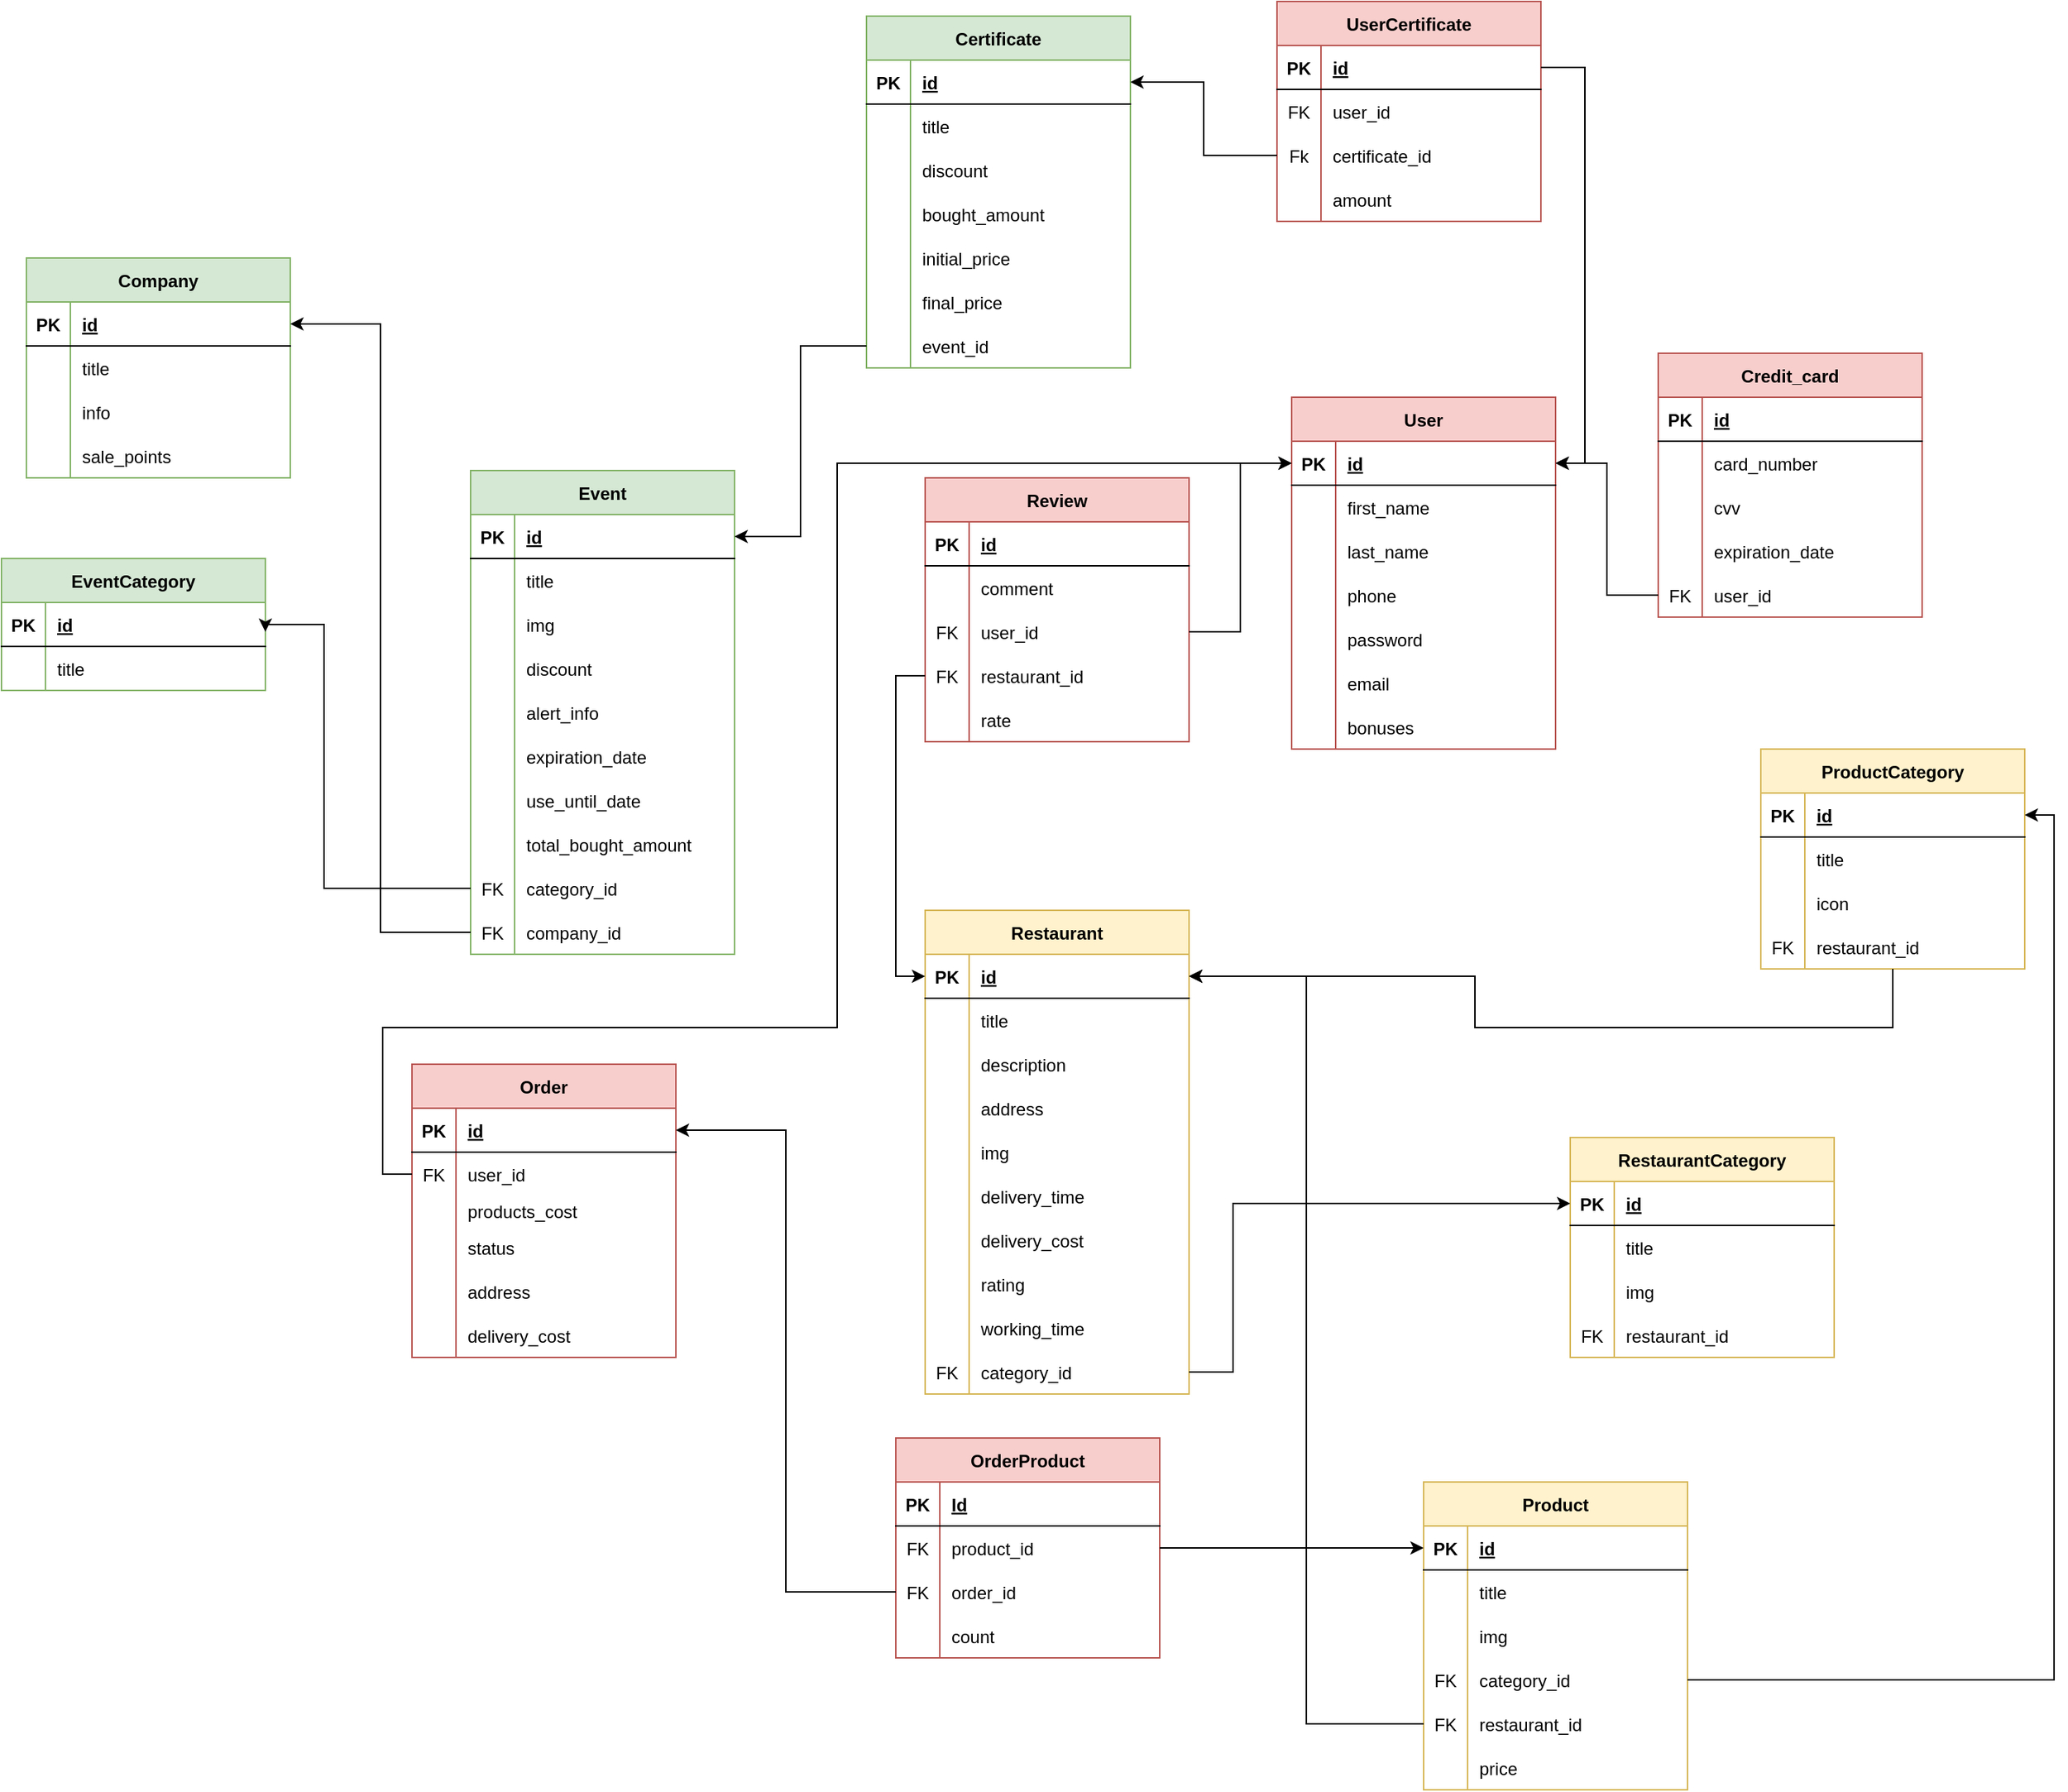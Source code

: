 <mxfile version="20.7.4" type="device"><diagram id="4rVkxvM8ykun4oiqpWgH" name="Страница 1"><mxGraphModel dx="1989" dy="1831" grid="1" gridSize="10" guides="1" tooltips="1" connect="1" arrows="1" fold="1" page="1" pageScale="1" pageWidth="827" pageHeight="1169" math="0" shadow="0"><root><mxCell id="0"/><mxCell id="1" parent="0"/><mxCell id="1zJ9YfHGm9yBm6FqU8-A-1" value="User" style="shape=table;startSize=30;container=1;collapsible=1;childLayout=tableLayout;fixedRows=1;rowLines=0;fontStyle=1;align=center;resizeLast=1;fillColor=#f8cecc;strokeColor=#b85450;" parent="1" vertex="1"><mxGeometry x="270" y="130" width="180" height="240" as="geometry"/></mxCell><mxCell id="1zJ9YfHGm9yBm6FqU8-A-2" value="" style="shape=tableRow;horizontal=0;startSize=0;swimlaneHead=0;swimlaneBody=0;fillColor=none;collapsible=0;dropTarget=0;points=[[0,0.5],[1,0.5]];portConstraint=eastwest;top=0;left=0;right=0;bottom=1;" parent="1zJ9YfHGm9yBm6FqU8-A-1" vertex="1"><mxGeometry y="30" width="180" height="30" as="geometry"/></mxCell><mxCell id="1zJ9YfHGm9yBm6FqU8-A-3" value="PK" style="shape=partialRectangle;connectable=0;fillColor=none;top=0;left=0;bottom=0;right=0;fontStyle=1;overflow=hidden;" parent="1zJ9YfHGm9yBm6FqU8-A-2" vertex="1"><mxGeometry width="30" height="30" as="geometry"><mxRectangle width="30" height="30" as="alternateBounds"/></mxGeometry></mxCell><mxCell id="1zJ9YfHGm9yBm6FqU8-A-4" value="id" style="shape=partialRectangle;connectable=0;fillColor=none;top=0;left=0;bottom=0;right=0;align=left;spacingLeft=6;fontStyle=5;overflow=hidden;" parent="1zJ9YfHGm9yBm6FqU8-A-2" vertex="1"><mxGeometry x="30" width="150" height="30" as="geometry"><mxRectangle width="150" height="30" as="alternateBounds"/></mxGeometry></mxCell><mxCell id="1zJ9YfHGm9yBm6FqU8-A-5" value="" style="shape=tableRow;horizontal=0;startSize=0;swimlaneHead=0;swimlaneBody=0;fillColor=none;collapsible=0;dropTarget=0;points=[[0,0.5],[1,0.5]];portConstraint=eastwest;top=0;left=0;right=0;bottom=0;" parent="1zJ9YfHGm9yBm6FqU8-A-1" vertex="1"><mxGeometry y="60" width="180" height="30" as="geometry"/></mxCell><mxCell id="1zJ9YfHGm9yBm6FqU8-A-6" value="" style="shape=partialRectangle;connectable=0;fillColor=none;top=0;left=0;bottom=0;right=0;editable=1;overflow=hidden;" parent="1zJ9YfHGm9yBm6FqU8-A-5" vertex="1"><mxGeometry width="30" height="30" as="geometry"><mxRectangle width="30" height="30" as="alternateBounds"/></mxGeometry></mxCell><mxCell id="1zJ9YfHGm9yBm6FqU8-A-7" value="first_name " style="shape=partialRectangle;connectable=0;fillColor=none;top=0;left=0;bottom=0;right=0;align=left;spacingLeft=6;overflow=hidden;" parent="1zJ9YfHGm9yBm6FqU8-A-5" vertex="1"><mxGeometry x="30" width="150" height="30" as="geometry"><mxRectangle width="150" height="30" as="alternateBounds"/></mxGeometry></mxCell><mxCell id="1zJ9YfHGm9yBm6FqU8-A-8" value="" style="shape=tableRow;horizontal=0;startSize=0;swimlaneHead=0;swimlaneBody=0;fillColor=none;collapsible=0;dropTarget=0;points=[[0,0.5],[1,0.5]];portConstraint=eastwest;top=0;left=0;right=0;bottom=0;" parent="1zJ9YfHGm9yBm6FqU8-A-1" vertex="1"><mxGeometry y="90" width="180" height="30" as="geometry"/></mxCell><mxCell id="1zJ9YfHGm9yBm6FqU8-A-9" value="" style="shape=partialRectangle;connectable=0;fillColor=none;top=0;left=0;bottom=0;right=0;editable=1;overflow=hidden;" parent="1zJ9YfHGm9yBm6FqU8-A-8" vertex="1"><mxGeometry width="30" height="30" as="geometry"><mxRectangle width="30" height="30" as="alternateBounds"/></mxGeometry></mxCell><mxCell id="1zJ9YfHGm9yBm6FqU8-A-10" value="last_name" style="shape=partialRectangle;connectable=0;fillColor=none;top=0;left=0;bottom=0;right=0;align=left;spacingLeft=6;overflow=hidden;" parent="1zJ9YfHGm9yBm6FqU8-A-8" vertex="1"><mxGeometry x="30" width="150" height="30" as="geometry"><mxRectangle width="150" height="30" as="alternateBounds"/></mxGeometry></mxCell><mxCell id="1zJ9YfHGm9yBm6FqU8-A-11" value="" style="shape=tableRow;horizontal=0;startSize=0;swimlaneHead=0;swimlaneBody=0;fillColor=none;collapsible=0;dropTarget=0;points=[[0,0.5],[1,0.5]];portConstraint=eastwest;top=0;left=0;right=0;bottom=0;" parent="1zJ9YfHGm9yBm6FqU8-A-1" vertex="1"><mxGeometry y="120" width="180" height="30" as="geometry"/></mxCell><mxCell id="1zJ9YfHGm9yBm6FqU8-A-12" value="" style="shape=partialRectangle;connectable=0;fillColor=none;top=0;left=0;bottom=0;right=0;editable=1;overflow=hidden;" parent="1zJ9YfHGm9yBm6FqU8-A-11" vertex="1"><mxGeometry width="30" height="30" as="geometry"><mxRectangle width="30" height="30" as="alternateBounds"/></mxGeometry></mxCell><mxCell id="1zJ9YfHGm9yBm6FqU8-A-13" value="phone" style="shape=partialRectangle;connectable=0;fillColor=none;top=0;left=0;bottom=0;right=0;align=left;spacingLeft=6;overflow=hidden;" parent="1zJ9YfHGm9yBm6FqU8-A-11" vertex="1"><mxGeometry x="30" width="150" height="30" as="geometry"><mxRectangle width="150" height="30" as="alternateBounds"/></mxGeometry></mxCell><mxCell id="1zJ9YfHGm9yBm6FqU8-A-27" value="" style="shape=tableRow;horizontal=0;startSize=0;swimlaneHead=0;swimlaneBody=0;fillColor=none;collapsible=0;dropTarget=0;points=[[0,0.5],[1,0.5]];portConstraint=eastwest;top=0;left=0;right=0;bottom=0;" parent="1zJ9YfHGm9yBm6FqU8-A-1" vertex="1"><mxGeometry y="150" width="180" height="30" as="geometry"/></mxCell><mxCell id="1zJ9YfHGm9yBm6FqU8-A-28" value="" style="shape=partialRectangle;connectable=0;fillColor=none;top=0;left=0;bottom=0;right=0;editable=1;overflow=hidden;" parent="1zJ9YfHGm9yBm6FqU8-A-27" vertex="1"><mxGeometry width="30" height="30" as="geometry"><mxRectangle width="30" height="30" as="alternateBounds"/></mxGeometry></mxCell><mxCell id="1zJ9YfHGm9yBm6FqU8-A-29" value="password" style="shape=partialRectangle;connectable=0;fillColor=none;top=0;left=0;bottom=0;right=0;align=left;spacingLeft=6;overflow=hidden;" parent="1zJ9YfHGm9yBm6FqU8-A-27" vertex="1"><mxGeometry x="30" width="150" height="30" as="geometry"><mxRectangle width="150" height="30" as="alternateBounds"/></mxGeometry></mxCell><mxCell id="1zJ9YfHGm9yBm6FqU8-A-30" value="" style="shape=tableRow;horizontal=0;startSize=0;swimlaneHead=0;swimlaneBody=0;fillColor=none;collapsible=0;dropTarget=0;points=[[0,0.5],[1,0.5]];portConstraint=eastwest;top=0;left=0;right=0;bottom=0;" parent="1zJ9YfHGm9yBm6FqU8-A-1" vertex="1"><mxGeometry y="180" width="180" height="30" as="geometry"/></mxCell><mxCell id="1zJ9YfHGm9yBm6FqU8-A-31" value="" style="shape=partialRectangle;connectable=0;fillColor=none;top=0;left=0;bottom=0;right=0;editable=1;overflow=hidden;" parent="1zJ9YfHGm9yBm6FqU8-A-30" vertex="1"><mxGeometry width="30" height="30" as="geometry"><mxRectangle width="30" height="30" as="alternateBounds"/></mxGeometry></mxCell><mxCell id="1zJ9YfHGm9yBm6FqU8-A-32" value="email" style="shape=partialRectangle;connectable=0;fillColor=none;top=0;left=0;bottom=0;right=0;align=left;spacingLeft=6;overflow=hidden;" parent="1zJ9YfHGm9yBm6FqU8-A-30" vertex="1"><mxGeometry x="30" width="150" height="30" as="geometry"><mxRectangle width="150" height="30" as="alternateBounds"/></mxGeometry></mxCell><mxCell id="1zJ9YfHGm9yBm6FqU8-A-178" value="" style="shape=tableRow;horizontal=0;startSize=0;swimlaneHead=0;swimlaneBody=0;fillColor=none;collapsible=0;dropTarget=0;points=[[0,0.5],[1,0.5]];portConstraint=eastwest;top=0;left=0;right=0;bottom=0;" parent="1zJ9YfHGm9yBm6FqU8-A-1" vertex="1"><mxGeometry y="210" width="180" height="30" as="geometry"/></mxCell><mxCell id="1zJ9YfHGm9yBm6FqU8-A-179" value="" style="shape=partialRectangle;connectable=0;fillColor=none;top=0;left=0;bottom=0;right=0;editable=1;overflow=hidden;" parent="1zJ9YfHGm9yBm6FqU8-A-178" vertex="1"><mxGeometry width="30" height="30" as="geometry"><mxRectangle width="30" height="30" as="alternateBounds"/></mxGeometry></mxCell><mxCell id="1zJ9YfHGm9yBm6FqU8-A-180" value="bonuses" style="shape=partialRectangle;connectable=0;fillColor=none;top=0;left=0;bottom=0;right=0;align=left;spacingLeft=6;overflow=hidden;" parent="1zJ9YfHGm9yBm6FqU8-A-178" vertex="1"><mxGeometry x="30" width="150" height="30" as="geometry"><mxRectangle width="150" height="30" as="alternateBounds"/></mxGeometry></mxCell><mxCell id="1zJ9YfHGm9yBm6FqU8-A-33" value="Credit_card" style="shape=table;startSize=30;container=1;collapsible=1;childLayout=tableLayout;fixedRows=1;rowLines=0;fontStyle=1;align=center;resizeLast=1;fillColor=#f8cecc;strokeColor=#b85450;" parent="1" vertex="1"><mxGeometry x="520" y="100" width="180" height="180" as="geometry"/></mxCell><mxCell id="1zJ9YfHGm9yBm6FqU8-A-34" value="" style="shape=tableRow;horizontal=0;startSize=0;swimlaneHead=0;swimlaneBody=0;fillColor=none;collapsible=0;dropTarget=0;points=[[0,0.5],[1,0.5]];portConstraint=eastwest;top=0;left=0;right=0;bottom=1;" parent="1zJ9YfHGm9yBm6FqU8-A-33" vertex="1"><mxGeometry y="30" width="180" height="30" as="geometry"/></mxCell><mxCell id="1zJ9YfHGm9yBm6FqU8-A-35" value="PK" style="shape=partialRectangle;connectable=0;fillColor=none;top=0;left=0;bottom=0;right=0;fontStyle=1;overflow=hidden;" parent="1zJ9YfHGm9yBm6FqU8-A-34" vertex="1"><mxGeometry width="30" height="30" as="geometry"><mxRectangle width="30" height="30" as="alternateBounds"/></mxGeometry></mxCell><mxCell id="1zJ9YfHGm9yBm6FqU8-A-36" value="id" style="shape=partialRectangle;connectable=0;fillColor=none;top=0;left=0;bottom=0;right=0;align=left;spacingLeft=6;fontStyle=5;overflow=hidden;" parent="1zJ9YfHGm9yBm6FqU8-A-34" vertex="1"><mxGeometry x="30" width="150" height="30" as="geometry"><mxRectangle width="150" height="30" as="alternateBounds"/></mxGeometry></mxCell><mxCell id="1zJ9YfHGm9yBm6FqU8-A-37" value="" style="shape=tableRow;horizontal=0;startSize=0;swimlaneHead=0;swimlaneBody=0;fillColor=none;collapsible=0;dropTarget=0;points=[[0,0.5],[1,0.5]];portConstraint=eastwest;top=0;left=0;right=0;bottom=0;" parent="1zJ9YfHGm9yBm6FqU8-A-33" vertex="1"><mxGeometry y="60" width="180" height="30" as="geometry"/></mxCell><mxCell id="1zJ9YfHGm9yBm6FqU8-A-38" value="" style="shape=partialRectangle;connectable=0;fillColor=none;top=0;left=0;bottom=0;right=0;editable=1;overflow=hidden;" parent="1zJ9YfHGm9yBm6FqU8-A-37" vertex="1"><mxGeometry width="30" height="30" as="geometry"><mxRectangle width="30" height="30" as="alternateBounds"/></mxGeometry></mxCell><mxCell id="1zJ9YfHGm9yBm6FqU8-A-39" value="card_number" style="shape=partialRectangle;connectable=0;fillColor=none;top=0;left=0;bottom=0;right=0;align=left;spacingLeft=6;overflow=hidden;" parent="1zJ9YfHGm9yBm6FqU8-A-37" vertex="1"><mxGeometry x="30" width="150" height="30" as="geometry"><mxRectangle width="150" height="30" as="alternateBounds"/></mxGeometry></mxCell><mxCell id="1zJ9YfHGm9yBm6FqU8-A-40" value="" style="shape=tableRow;horizontal=0;startSize=0;swimlaneHead=0;swimlaneBody=0;fillColor=none;collapsible=0;dropTarget=0;points=[[0,0.5],[1,0.5]];portConstraint=eastwest;top=0;left=0;right=0;bottom=0;" parent="1zJ9YfHGm9yBm6FqU8-A-33" vertex="1"><mxGeometry y="90" width="180" height="30" as="geometry"/></mxCell><mxCell id="1zJ9YfHGm9yBm6FqU8-A-41" value="" style="shape=partialRectangle;connectable=0;fillColor=none;top=0;left=0;bottom=0;right=0;editable=1;overflow=hidden;" parent="1zJ9YfHGm9yBm6FqU8-A-40" vertex="1"><mxGeometry width="30" height="30" as="geometry"><mxRectangle width="30" height="30" as="alternateBounds"/></mxGeometry></mxCell><mxCell id="1zJ9YfHGm9yBm6FqU8-A-42" value="cvv" style="shape=partialRectangle;connectable=0;fillColor=none;top=0;left=0;bottom=0;right=0;align=left;spacingLeft=6;overflow=hidden;" parent="1zJ9YfHGm9yBm6FqU8-A-40" vertex="1"><mxGeometry x="30" width="150" height="30" as="geometry"><mxRectangle width="150" height="30" as="alternateBounds"/></mxGeometry></mxCell><mxCell id="1zJ9YfHGm9yBm6FqU8-A-43" value="" style="shape=tableRow;horizontal=0;startSize=0;swimlaneHead=0;swimlaneBody=0;fillColor=none;collapsible=0;dropTarget=0;points=[[0,0.5],[1,0.5]];portConstraint=eastwest;top=0;left=0;right=0;bottom=0;" parent="1zJ9YfHGm9yBm6FqU8-A-33" vertex="1"><mxGeometry y="120" width="180" height="30" as="geometry"/></mxCell><mxCell id="1zJ9YfHGm9yBm6FqU8-A-44" value="" style="shape=partialRectangle;connectable=0;fillColor=none;top=0;left=0;bottom=0;right=0;editable=1;overflow=hidden;" parent="1zJ9YfHGm9yBm6FqU8-A-43" vertex="1"><mxGeometry width="30" height="30" as="geometry"><mxRectangle width="30" height="30" as="alternateBounds"/></mxGeometry></mxCell><mxCell id="1zJ9YfHGm9yBm6FqU8-A-45" value="expiration_date" style="shape=partialRectangle;connectable=0;fillColor=none;top=0;left=0;bottom=0;right=0;align=left;spacingLeft=6;overflow=hidden;" parent="1zJ9YfHGm9yBm6FqU8-A-43" vertex="1"><mxGeometry x="30" width="150" height="30" as="geometry"><mxRectangle width="150" height="30" as="alternateBounds"/></mxGeometry></mxCell><mxCell id="1zJ9YfHGm9yBm6FqU8-A-46" value="" style="shape=tableRow;horizontal=0;startSize=0;swimlaneHead=0;swimlaneBody=0;fillColor=none;collapsible=0;dropTarget=0;points=[[0,0.5],[1,0.5]];portConstraint=eastwest;top=0;left=0;right=0;bottom=0;" parent="1zJ9YfHGm9yBm6FqU8-A-33" vertex="1"><mxGeometry y="150" width="180" height="30" as="geometry"/></mxCell><mxCell id="1zJ9YfHGm9yBm6FqU8-A-47" value="FK" style="shape=partialRectangle;connectable=0;fillColor=none;top=0;left=0;bottom=0;right=0;editable=1;overflow=hidden;" parent="1zJ9YfHGm9yBm6FqU8-A-46" vertex="1"><mxGeometry width="30" height="30" as="geometry"><mxRectangle width="30" height="30" as="alternateBounds"/></mxGeometry></mxCell><mxCell id="1zJ9YfHGm9yBm6FqU8-A-48" value="user_id" style="shape=partialRectangle;connectable=0;fillColor=none;top=0;left=0;bottom=0;right=0;align=left;spacingLeft=6;overflow=hidden;" parent="1zJ9YfHGm9yBm6FqU8-A-46" vertex="1"><mxGeometry x="30" width="150" height="30" as="geometry"><mxRectangle width="150" height="30" as="alternateBounds"/></mxGeometry></mxCell><mxCell id="1zJ9YfHGm9yBm6FqU8-A-49" style="edgeStyle=orthogonalEdgeStyle;rounded=0;orthogonalLoop=1;jettySize=auto;html=1;" parent="1" source="1zJ9YfHGm9yBm6FqU8-A-46" target="1zJ9YfHGm9yBm6FqU8-A-2" edge="1"><mxGeometry relative="1" as="geometry"/></mxCell><mxCell id="1zJ9YfHGm9yBm6FqU8-A-50" value="Restaurant" style="shape=table;startSize=30;container=1;collapsible=1;childLayout=tableLayout;fixedRows=1;rowLines=0;fontStyle=1;align=center;resizeLast=1;fillColor=#fff2cc;strokeColor=#d6b656;" parent="1" vertex="1"><mxGeometry x="20" y="480" width="180" height="330" as="geometry"/></mxCell><mxCell id="1zJ9YfHGm9yBm6FqU8-A-51" value="" style="shape=tableRow;horizontal=0;startSize=0;swimlaneHead=0;swimlaneBody=0;fillColor=none;collapsible=0;dropTarget=0;points=[[0,0.5],[1,0.5]];portConstraint=eastwest;top=0;left=0;right=0;bottom=1;" parent="1zJ9YfHGm9yBm6FqU8-A-50" vertex="1"><mxGeometry y="30" width="180" height="30" as="geometry"/></mxCell><mxCell id="1zJ9YfHGm9yBm6FqU8-A-52" value="PK" style="shape=partialRectangle;connectable=0;fillColor=none;top=0;left=0;bottom=0;right=0;fontStyle=1;overflow=hidden;" parent="1zJ9YfHGm9yBm6FqU8-A-51" vertex="1"><mxGeometry width="30" height="30" as="geometry"><mxRectangle width="30" height="30" as="alternateBounds"/></mxGeometry></mxCell><mxCell id="1zJ9YfHGm9yBm6FqU8-A-53" value="id" style="shape=partialRectangle;connectable=0;fillColor=none;top=0;left=0;bottom=0;right=0;align=left;spacingLeft=6;fontStyle=5;overflow=hidden;" parent="1zJ9YfHGm9yBm6FqU8-A-51" vertex="1"><mxGeometry x="30" width="150" height="30" as="geometry"><mxRectangle width="150" height="30" as="alternateBounds"/></mxGeometry></mxCell><mxCell id="1zJ9YfHGm9yBm6FqU8-A-54" value="" style="shape=tableRow;horizontal=0;startSize=0;swimlaneHead=0;swimlaneBody=0;fillColor=none;collapsible=0;dropTarget=0;points=[[0,0.5],[1,0.5]];portConstraint=eastwest;top=0;left=0;right=0;bottom=0;" parent="1zJ9YfHGm9yBm6FqU8-A-50" vertex="1"><mxGeometry y="60" width="180" height="30" as="geometry"/></mxCell><mxCell id="1zJ9YfHGm9yBm6FqU8-A-55" value="" style="shape=partialRectangle;connectable=0;fillColor=none;top=0;left=0;bottom=0;right=0;editable=1;overflow=hidden;" parent="1zJ9YfHGm9yBm6FqU8-A-54" vertex="1"><mxGeometry width="30" height="30" as="geometry"><mxRectangle width="30" height="30" as="alternateBounds"/></mxGeometry></mxCell><mxCell id="1zJ9YfHGm9yBm6FqU8-A-56" value="title" style="shape=partialRectangle;connectable=0;fillColor=none;top=0;left=0;bottom=0;right=0;align=left;spacingLeft=6;overflow=hidden;" parent="1zJ9YfHGm9yBm6FqU8-A-54" vertex="1"><mxGeometry x="30" width="150" height="30" as="geometry"><mxRectangle width="150" height="30" as="alternateBounds"/></mxGeometry></mxCell><mxCell id="1zJ9YfHGm9yBm6FqU8-A-57" value="" style="shape=tableRow;horizontal=0;startSize=0;swimlaneHead=0;swimlaneBody=0;fillColor=none;collapsible=0;dropTarget=0;points=[[0,0.5],[1,0.5]];portConstraint=eastwest;top=0;left=0;right=0;bottom=0;" parent="1zJ9YfHGm9yBm6FqU8-A-50" vertex="1"><mxGeometry y="90" width="180" height="30" as="geometry"/></mxCell><mxCell id="1zJ9YfHGm9yBm6FqU8-A-58" value="" style="shape=partialRectangle;connectable=0;fillColor=none;top=0;left=0;bottom=0;right=0;editable=1;overflow=hidden;" parent="1zJ9YfHGm9yBm6FqU8-A-57" vertex="1"><mxGeometry width="30" height="30" as="geometry"><mxRectangle width="30" height="30" as="alternateBounds"/></mxGeometry></mxCell><mxCell id="1zJ9YfHGm9yBm6FqU8-A-59" value="description " style="shape=partialRectangle;connectable=0;fillColor=none;top=0;left=0;bottom=0;right=0;align=left;spacingLeft=6;overflow=hidden;" parent="1zJ9YfHGm9yBm6FqU8-A-57" vertex="1"><mxGeometry x="30" width="150" height="30" as="geometry"><mxRectangle width="150" height="30" as="alternateBounds"/></mxGeometry></mxCell><mxCell id="1zJ9YfHGm9yBm6FqU8-A-60" value="" style="shape=tableRow;horizontal=0;startSize=0;swimlaneHead=0;swimlaneBody=0;fillColor=none;collapsible=0;dropTarget=0;points=[[0,0.5],[1,0.5]];portConstraint=eastwest;top=0;left=0;right=0;bottom=0;" parent="1zJ9YfHGm9yBm6FqU8-A-50" vertex="1"><mxGeometry y="120" width="180" height="30" as="geometry"/></mxCell><mxCell id="1zJ9YfHGm9yBm6FqU8-A-61" value="" style="shape=partialRectangle;connectable=0;fillColor=none;top=0;left=0;bottom=0;right=0;editable=1;overflow=hidden;" parent="1zJ9YfHGm9yBm6FqU8-A-60" vertex="1"><mxGeometry width="30" height="30" as="geometry"><mxRectangle width="30" height="30" as="alternateBounds"/></mxGeometry></mxCell><mxCell id="1zJ9YfHGm9yBm6FqU8-A-62" value="address" style="shape=partialRectangle;connectable=0;fillColor=none;top=0;left=0;bottom=0;right=0;align=left;spacingLeft=6;overflow=hidden;" parent="1zJ9YfHGm9yBm6FqU8-A-60" vertex="1"><mxGeometry x="30" width="150" height="30" as="geometry"><mxRectangle width="150" height="30" as="alternateBounds"/></mxGeometry></mxCell><mxCell id="1zJ9YfHGm9yBm6FqU8-A-63" value="" style="shape=tableRow;horizontal=0;startSize=0;swimlaneHead=0;swimlaneBody=0;fillColor=none;collapsible=0;dropTarget=0;points=[[0,0.5],[1,0.5]];portConstraint=eastwest;top=0;left=0;right=0;bottom=0;" parent="1zJ9YfHGm9yBm6FqU8-A-50" vertex="1"><mxGeometry y="150" width="180" height="30" as="geometry"/></mxCell><mxCell id="1zJ9YfHGm9yBm6FqU8-A-64" value="" style="shape=partialRectangle;connectable=0;fillColor=none;top=0;left=0;bottom=0;right=0;editable=1;overflow=hidden;" parent="1zJ9YfHGm9yBm6FqU8-A-63" vertex="1"><mxGeometry width="30" height="30" as="geometry"><mxRectangle width="30" height="30" as="alternateBounds"/></mxGeometry></mxCell><mxCell id="1zJ9YfHGm9yBm6FqU8-A-65" value="img" style="shape=partialRectangle;connectable=0;fillColor=none;top=0;left=0;bottom=0;right=0;align=left;spacingLeft=6;overflow=hidden;" parent="1zJ9YfHGm9yBm6FqU8-A-63" vertex="1"><mxGeometry x="30" width="150" height="30" as="geometry"><mxRectangle width="150" height="30" as="alternateBounds"/></mxGeometry></mxCell><mxCell id="1zJ9YfHGm9yBm6FqU8-A-66" value="" style="shape=tableRow;horizontal=0;startSize=0;swimlaneHead=0;swimlaneBody=0;fillColor=none;collapsible=0;dropTarget=0;points=[[0,0.5],[1,0.5]];portConstraint=eastwest;top=0;left=0;right=0;bottom=0;" parent="1zJ9YfHGm9yBm6FqU8-A-50" vertex="1"><mxGeometry y="180" width="180" height="30" as="geometry"/></mxCell><mxCell id="1zJ9YfHGm9yBm6FqU8-A-67" value="" style="shape=partialRectangle;connectable=0;fillColor=none;top=0;left=0;bottom=0;right=0;editable=1;overflow=hidden;" parent="1zJ9YfHGm9yBm6FqU8-A-66" vertex="1"><mxGeometry width="30" height="30" as="geometry"><mxRectangle width="30" height="30" as="alternateBounds"/></mxGeometry></mxCell><mxCell id="1zJ9YfHGm9yBm6FqU8-A-68" value="delivery_time" style="shape=partialRectangle;connectable=0;fillColor=none;top=0;left=0;bottom=0;right=0;align=left;spacingLeft=6;overflow=hidden;" parent="1zJ9YfHGm9yBm6FqU8-A-66" vertex="1"><mxGeometry x="30" width="150" height="30" as="geometry"><mxRectangle width="150" height="30" as="alternateBounds"/></mxGeometry></mxCell><mxCell id="1zJ9YfHGm9yBm6FqU8-A-184" value="" style="shape=tableRow;horizontal=0;startSize=0;swimlaneHead=0;swimlaneBody=0;fillColor=none;collapsible=0;dropTarget=0;points=[[0,0.5],[1,0.5]];portConstraint=eastwest;top=0;left=0;right=0;bottom=0;" parent="1zJ9YfHGm9yBm6FqU8-A-50" vertex="1"><mxGeometry y="210" width="180" height="30" as="geometry"/></mxCell><mxCell id="1zJ9YfHGm9yBm6FqU8-A-185" value="" style="shape=partialRectangle;connectable=0;fillColor=none;top=0;left=0;bottom=0;right=0;editable=1;overflow=hidden;" parent="1zJ9YfHGm9yBm6FqU8-A-184" vertex="1"><mxGeometry width="30" height="30" as="geometry"><mxRectangle width="30" height="30" as="alternateBounds"/></mxGeometry></mxCell><mxCell id="1zJ9YfHGm9yBm6FqU8-A-186" value="delivery_cost" style="shape=partialRectangle;connectable=0;fillColor=none;top=0;left=0;bottom=0;right=0;align=left;spacingLeft=6;overflow=hidden;" parent="1zJ9YfHGm9yBm6FqU8-A-184" vertex="1"><mxGeometry x="30" width="150" height="30" as="geometry"><mxRectangle width="150" height="30" as="alternateBounds"/></mxGeometry></mxCell><mxCell id="1zJ9YfHGm9yBm6FqU8-A-69" value="" style="shape=tableRow;horizontal=0;startSize=0;swimlaneHead=0;swimlaneBody=0;fillColor=none;collapsible=0;dropTarget=0;points=[[0,0.5],[1,0.5]];portConstraint=eastwest;top=0;left=0;right=0;bottom=0;" parent="1zJ9YfHGm9yBm6FqU8-A-50" vertex="1"><mxGeometry y="240" width="180" height="30" as="geometry"/></mxCell><mxCell id="1zJ9YfHGm9yBm6FqU8-A-70" value="" style="shape=partialRectangle;connectable=0;fillColor=none;top=0;left=0;bottom=0;right=0;editable=1;overflow=hidden;" parent="1zJ9YfHGm9yBm6FqU8-A-69" vertex="1"><mxGeometry width="30" height="30" as="geometry"><mxRectangle width="30" height="30" as="alternateBounds"/></mxGeometry></mxCell><mxCell id="1zJ9YfHGm9yBm6FqU8-A-71" value="rating" style="shape=partialRectangle;connectable=0;fillColor=none;top=0;left=0;bottom=0;right=0;align=left;spacingLeft=6;overflow=hidden;" parent="1zJ9YfHGm9yBm6FqU8-A-69" vertex="1"><mxGeometry x="30" width="150" height="30" as="geometry"><mxRectangle width="150" height="30" as="alternateBounds"/></mxGeometry></mxCell><mxCell id="1zJ9YfHGm9yBm6FqU8-A-72" value="" style="shape=tableRow;horizontal=0;startSize=0;swimlaneHead=0;swimlaneBody=0;fillColor=none;collapsible=0;dropTarget=0;points=[[0,0.5],[1,0.5]];portConstraint=eastwest;top=0;left=0;right=0;bottom=0;" parent="1zJ9YfHGm9yBm6FqU8-A-50" vertex="1"><mxGeometry y="270" width="180" height="30" as="geometry"/></mxCell><mxCell id="1zJ9YfHGm9yBm6FqU8-A-73" value="" style="shape=partialRectangle;connectable=0;fillColor=none;top=0;left=0;bottom=0;right=0;editable=1;overflow=hidden;" parent="1zJ9YfHGm9yBm6FqU8-A-72" vertex="1"><mxGeometry width="30" height="30" as="geometry"><mxRectangle width="30" height="30" as="alternateBounds"/></mxGeometry></mxCell><mxCell id="1zJ9YfHGm9yBm6FqU8-A-74" value="working_time" style="shape=partialRectangle;connectable=0;fillColor=none;top=0;left=0;bottom=0;right=0;align=left;spacingLeft=6;overflow=hidden;" parent="1zJ9YfHGm9yBm6FqU8-A-72" vertex="1"><mxGeometry x="30" width="150" height="30" as="geometry"><mxRectangle width="150" height="30" as="alternateBounds"/></mxGeometry></mxCell><mxCell id="1zJ9YfHGm9yBm6FqU8-A-295" value="" style="shape=tableRow;horizontal=0;startSize=0;swimlaneHead=0;swimlaneBody=0;fillColor=none;collapsible=0;dropTarget=0;points=[[0,0.5],[1,0.5]];portConstraint=eastwest;top=0;left=0;right=0;bottom=0;" parent="1zJ9YfHGm9yBm6FqU8-A-50" vertex="1"><mxGeometry y="300" width="180" height="30" as="geometry"/></mxCell><mxCell id="1zJ9YfHGm9yBm6FqU8-A-296" value="FK" style="shape=partialRectangle;connectable=0;fillColor=none;top=0;left=0;bottom=0;right=0;editable=1;overflow=hidden;" parent="1zJ9YfHGm9yBm6FqU8-A-295" vertex="1"><mxGeometry width="30" height="30" as="geometry"><mxRectangle width="30" height="30" as="alternateBounds"/></mxGeometry></mxCell><mxCell id="1zJ9YfHGm9yBm6FqU8-A-297" value="category_id" style="shape=partialRectangle;connectable=0;fillColor=none;top=0;left=0;bottom=0;right=0;align=left;spacingLeft=6;overflow=hidden;" parent="1zJ9YfHGm9yBm6FqU8-A-295" vertex="1"><mxGeometry x="30" width="150" height="30" as="geometry"><mxRectangle width="150" height="30" as="alternateBounds"/></mxGeometry></mxCell><mxCell id="1zJ9YfHGm9yBm6FqU8-A-88" value="Product" style="shape=table;startSize=30;container=1;collapsible=1;childLayout=tableLayout;fixedRows=1;rowLines=0;fontStyle=1;align=center;resizeLast=1;fillColor=#fff2cc;strokeColor=#d6b656;" parent="1" vertex="1"><mxGeometry x="360" y="870" width="180" height="210" as="geometry"/></mxCell><mxCell id="1zJ9YfHGm9yBm6FqU8-A-89" value="" style="shape=tableRow;horizontal=0;startSize=0;swimlaneHead=0;swimlaneBody=0;fillColor=none;collapsible=0;dropTarget=0;points=[[0,0.5],[1,0.5]];portConstraint=eastwest;top=0;left=0;right=0;bottom=1;" parent="1zJ9YfHGm9yBm6FqU8-A-88" vertex="1"><mxGeometry y="30" width="180" height="30" as="geometry"/></mxCell><mxCell id="1zJ9YfHGm9yBm6FqU8-A-90" value="PK" style="shape=partialRectangle;connectable=0;fillColor=none;top=0;left=0;bottom=0;right=0;fontStyle=1;overflow=hidden;" parent="1zJ9YfHGm9yBm6FqU8-A-89" vertex="1"><mxGeometry width="30" height="30" as="geometry"><mxRectangle width="30" height="30" as="alternateBounds"/></mxGeometry></mxCell><mxCell id="1zJ9YfHGm9yBm6FqU8-A-91" value="id" style="shape=partialRectangle;connectable=0;fillColor=none;top=0;left=0;bottom=0;right=0;align=left;spacingLeft=6;fontStyle=5;overflow=hidden;" parent="1zJ9YfHGm9yBm6FqU8-A-89" vertex="1"><mxGeometry x="30" width="150" height="30" as="geometry"><mxRectangle width="150" height="30" as="alternateBounds"/></mxGeometry></mxCell><mxCell id="1zJ9YfHGm9yBm6FqU8-A-92" value="" style="shape=tableRow;horizontal=0;startSize=0;swimlaneHead=0;swimlaneBody=0;fillColor=none;collapsible=0;dropTarget=0;points=[[0,0.5],[1,0.5]];portConstraint=eastwest;top=0;left=0;right=0;bottom=0;" parent="1zJ9YfHGm9yBm6FqU8-A-88" vertex="1"><mxGeometry y="60" width="180" height="30" as="geometry"/></mxCell><mxCell id="1zJ9YfHGm9yBm6FqU8-A-93" value="" style="shape=partialRectangle;connectable=0;fillColor=none;top=0;left=0;bottom=0;right=0;editable=1;overflow=hidden;" parent="1zJ9YfHGm9yBm6FqU8-A-92" vertex="1"><mxGeometry width="30" height="30" as="geometry"><mxRectangle width="30" height="30" as="alternateBounds"/></mxGeometry></mxCell><mxCell id="1zJ9YfHGm9yBm6FqU8-A-94" value="title" style="shape=partialRectangle;connectable=0;fillColor=none;top=0;left=0;bottom=0;right=0;align=left;spacingLeft=6;overflow=hidden;" parent="1zJ9YfHGm9yBm6FqU8-A-92" vertex="1"><mxGeometry x="30" width="150" height="30" as="geometry"><mxRectangle width="150" height="30" as="alternateBounds"/></mxGeometry></mxCell><mxCell id="1zJ9YfHGm9yBm6FqU8-A-95" value="" style="shape=tableRow;horizontal=0;startSize=0;swimlaneHead=0;swimlaneBody=0;fillColor=none;collapsible=0;dropTarget=0;points=[[0,0.5],[1,0.5]];portConstraint=eastwest;top=0;left=0;right=0;bottom=0;" parent="1zJ9YfHGm9yBm6FqU8-A-88" vertex="1"><mxGeometry y="90" width="180" height="30" as="geometry"/></mxCell><mxCell id="1zJ9YfHGm9yBm6FqU8-A-96" value="" style="shape=partialRectangle;connectable=0;fillColor=none;top=0;left=0;bottom=0;right=0;editable=1;overflow=hidden;" parent="1zJ9YfHGm9yBm6FqU8-A-95" vertex="1"><mxGeometry width="30" height="30" as="geometry"><mxRectangle width="30" height="30" as="alternateBounds"/></mxGeometry></mxCell><mxCell id="1zJ9YfHGm9yBm6FqU8-A-97" value="img" style="shape=partialRectangle;connectable=0;fillColor=none;top=0;left=0;bottom=0;right=0;align=left;spacingLeft=6;overflow=hidden;" parent="1zJ9YfHGm9yBm6FqU8-A-95" vertex="1"><mxGeometry x="30" width="150" height="30" as="geometry"><mxRectangle width="150" height="30" as="alternateBounds"/></mxGeometry></mxCell><mxCell id="1zJ9YfHGm9yBm6FqU8-A-98" value="" style="shape=tableRow;horizontal=0;startSize=0;swimlaneHead=0;swimlaneBody=0;fillColor=none;collapsible=0;dropTarget=0;points=[[0,0.5],[1,0.5]];portConstraint=eastwest;top=0;left=0;right=0;bottom=0;" parent="1zJ9YfHGm9yBm6FqU8-A-88" vertex="1"><mxGeometry y="120" width="180" height="30" as="geometry"/></mxCell><mxCell id="1zJ9YfHGm9yBm6FqU8-A-99" value="FK" style="shape=partialRectangle;connectable=0;fillColor=none;top=0;left=0;bottom=0;right=0;editable=1;overflow=hidden;" parent="1zJ9YfHGm9yBm6FqU8-A-98" vertex="1"><mxGeometry width="30" height="30" as="geometry"><mxRectangle width="30" height="30" as="alternateBounds"/></mxGeometry></mxCell><mxCell id="1zJ9YfHGm9yBm6FqU8-A-100" value="category_id" style="shape=partialRectangle;connectable=0;fillColor=none;top=0;left=0;bottom=0;right=0;align=left;spacingLeft=6;overflow=hidden;" parent="1zJ9YfHGm9yBm6FqU8-A-98" vertex="1"><mxGeometry x="30" width="150" height="30" as="geometry"><mxRectangle width="150" height="30" as="alternateBounds"/></mxGeometry></mxCell><mxCell id="1zJ9YfHGm9yBm6FqU8-A-115" value="" style="shape=tableRow;horizontal=0;startSize=0;swimlaneHead=0;swimlaneBody=0;fillColor=none;collapsible=0;dropTarget=0;points=[[0,0.5],[1,0.5]];portConstraint=eastwest;top=0;left=0;right=0;bottom=0;" parent="1zJ9YfHGm9yBm6FqU8-A-88" vertex="1"><mxGeometry y="150" width="180" height="30" as="geometry"/></mxCell><mxCell id="1zJ9YfHGm9yBm6FqU8-A-116" value="FK" style="shape=partialRectangle;connectable=0;fillColor=none;top=0;left=0;bottom=0;right=0;editable=1;overflow=hidden;" parent="1zJ9YfHGm9yBm6FqU8-A-115" vertex="1"><mxGeometry width="30" height="30" as="geometry"><mxRectangle width="30" height="30" as="alternateBounds"/></mxGeometry></mxCell><mxCell id="1zJ9YfHGm9yBm6FqU8-A-117" value="restaurant_id" style="shape=partialRectangle;connectable=0;fillColor=none;top=0;left=0;bottom=0;right=0;align=left;spacingLeft=6;overflow=hidden;" parent="1zJ9YfHGm9yBm6FqU8-A-115" vertex="1"><mxGeometry x="30" width="150" height="30" as="geometry"><mxRectangle width="150" height="30" as="alternateBounds"/></mxGeometry></mxCell><mxCell id="1zJ9YfHGm9yBm6FqU8-A-172" value="" style="shape=tableRow;horizontal=0;startSize=0;swimlaneHead=0;swimlaneBody=0;fillColor=none;collapsible=0;dropTarget=0;points=[[0,0.5],[1,0.5]];portConstraint=eastwest;top=0;left=0;right=0;bottom=0;" parent="1zJ9YfHGm9yBm6FqU8-A-88" vertex="1"><mxGeometry y="180" width="180" height="30" as="geometry"/></mxCell><mxCell id="1zJ9YfHGm9yBm6FqU8-A-173" value="" style="shape=partialRectangle;connectable=0;fillColor=none;top=0;left=0;bottom=0;right=0;editable=1;overflow=hidden;" parent="1zJ9YfHGm9yBm6FqU8-A-172" vertex="1"><mxGeometry width="30" height="30" as="geometry"><mxRectangle width="30" height="30" as="alternateBounds"/></mxGeometry></mxCell><mxCell id="1zJ9YfHGm9yBm6FqU8-A-174" value="price" style="shape=partialRectangle;connectable=0;fillColor=none;top=0;left=0;bottom=0;right=0;align=left;spacingLeft=6;overflow=hidden;" parent="1zJ9YfHGm9yBm6FqU8-A-172" vertex="1"><mxGeometry x="30" width="150" height="30" as="geometry"><mxRectangle width="150" height="30" as="alternateBounds"/></mxGeometry></mxCell><mxCell id="1zJ9YfHGm9yBm6FqU8-A-101" value="ProductCategory" style="shape=table;startSize=30;container=1;collapsible=1;childLayout=tableLayout;fixedRows=1;rowLines=0;fontStyle=1;align=center;resizeLast=1;fillColor=#fff2cc;strokeColor=#d6b656;" parent="1" vertex="1"><mxGeometry x="590" y="370" width="180" height="150" as="geometry"/></mxCell><mxCell id="1zJ9YfHGm9yBm6FqU8-A-102" value="" style="shape=tableRow;horizontal=0;startSize=0;swimlaneHead=0;swimlaneBody=0;fillColor=none;collapsible=0;dropTarget=0;points=[[0,0.5],[1,0.5]];portConstraint=eastwest;top=0;left=0;right=0;bottom=1;" parent="1zJ9YfHGm9yBm6FqU8-A-101" vertex="1"><mxGeometry y="30" width="180" height="30" as="geometry"/></mxCell><mxCell id="1zJ9YfHGm9yBm6FqU8-A-103" value="PK" style="shape=partialRectangle;connectable=0;fillColor=none;top=0;left=0;bottom=0;right=0;fontStyle=1;overflow=hidden;" parent="1zJ9YfHGm9yBm6FqU8-A-102" vertex="1"><mxGeometry width="30" height="30" as="geometry"><mxRectangle width="30" height="30" as="alternateBounds"/></mxGeometry></mxCell><mxCell id="1zJ9YfHGm9yBm6FqU8-A-104" value="id" style="shape=partialRectangle;connectable=0;fillColor=none;top=0;left=0;bottom=0;right=0;align=left;spacingLeft=6;fontStyle=5;overflow=hidden;" parent="1zJ9YfHGm9yBm6FqU8-A-102" vertex="1"><mxGeometry x="30" width="150" height="30" as="geometry"><mxRectangle width="150" height="30" as="alternateBounds"/></mxGeometry></mxCell><mxCell id="1zJ9YfHGm9yBm6FqU8-A-105" value="" style="shape=tableRow;horizontal=0;startSize=0;swimlaneHead=0;swimlaneBody=0;fillColor=none;collapsible=0;dropTarget=0;points=[[0,0.5],[1,0.5]];portConstraint=eastwest;top=0;left=0;right=0;bottom=0;" parent="1zJ9YfHGm9yBm6FqU8-A-101" vertex="1"><mxGeometry y="60" width="180" height="30" as="geometry"/></mxCell><mxCell id="1zJ9YfHGm9yBm6FqU8-A-106" value="" style="shape=partialRectangle;connectable=0;fillColor=none;top=0;left=0;bottom=0;right=0;editable=1;overflow=hidden;" parent="1zJ9YfHGm9yBm6FqU8-A-105" vertex="1"><mxGeometry width="30" height="30" as="geometry"><mxRectangle width="30" height="30" as="alternateBounds"/></mxGeometry></mxCell><mxCell id="1zJ9YfHGm9yBm6FqU8-A-107" value="title" style="shape=partialRectangle;connectable=0;fillColor=none;top=0;left=0;bottom=0;right=0;align=left;spacingLeft=6;overflow=hidden;" parent="1zJ9YfHGm9yBm6FqU8-A-105" vertex="1"><mxGeometry x="30" width="150" height="30" as="geometry"><mxRectangle width="150" height="30" as="alternateBounds"/></mxGeometry></mxCell><mxCell id="1zJ9YfHGm9yBm6FqU8-A-108" value="" style="shape=tableRow;horizontal=0;startSize=0;swimlaneHead=0;swimlaneBody=0;fillColor=none;collapsible=0;dropTarget=0;points=[[0,0.5],[1,0.5]];portConstraint=eastwest;top=0;left=0;right=0;bottom=0;" parent="1zJ9YfHGm9yBm6FqU8-A-101" vertex="1"><mxGeometry y="90" width="180" height="30" as="geometry"/></mxCell><mxCell id="1zJ9YfHGm9yBm6FqU8-A-109" value="" style="shape=partialRectangle;connectable=0;fillColor=none;top=0;left=0;bottom=0;right=0;editable=1;overflow=hidden;" parent="1zJ9YfHGm9yBm6FqU8-A-108" vertex="1"><mxGeometry width="30" height="30" as="geometry"><mxRectangle width="30" height="30" as="alternateBounds"/></mxGeometry></mxCell><mxCell id="1zJ9YfHGm9yBm6FqU8-A-110" value="icon" style="shape=partialRectangle;connectable=0;fillColor=none;top=0;left=0;bottom=0;right=0;align=left;spacingLeft=6;overflow=hidden;" parent="1zJ9YfHGm9yBm6FqU8-A-108" vertex="1"><mxGeometry x="30" width="150" height="30" as="geometry"><mxRectangle width="150" height="30" as="alternateBounds"/></mxGeometry></mxCell><mxCell id="1zJ9YfHGm9yBm6FqU8-A-111" value="" style="shape=tableRow;horizontal=0;startSize=0;swimlaneHead=0;swimlaneBody=0;fillColor=none;collapsible=0;dropTarget=0;points=[[0,0.5],[1,0.5]];portConstraint=eastwest;top=0;left=0;right=0;bottom=0;" parent="1zJ9YfHGm9yBm6FqU8-A-101" vertex="1"><mxGeometry y="120" width="180" height="30" as="geometry"/></mxCell><mxCell id="1zJ9YfHGm9yBm6FqU8-A-112" value="FK" style="shape=partialRectangle;connectable=0;fillColor=none;top=0;left=0;bottom=0;right=0;editable=1;overflow=hidden;" parent="1zJ9YfHGm9yBm6FqU8-A-111" vertex="1"><mxGeometry width="30" height="30" as="geometry"><mxRectangle width="30" height="30" as="alternateBounds"/></mxGeometry></mxCell><mxCell id="1zJ9YfHGm9yBm6FqU8-A-113" value="restaurant_id" style="shape=partialRectangle;connectable=0;fillColor=none;top=0;left=0;bottom=0;right=0;align=left;spacingLeft=6;overflow=hidden;" parent="1zJ9YfHGm9yBm6FqU8-A-111" vertex="1"><mxGeometry x="30" width="150" height="30" as="geometry"><mxRectangle width="150" height="30" as="alternateBounds"/></mxGeometry></mxCell><mxCell id="1zJ9YfHGm9yBm6FqU8-A-114" style="edgeStyle=orthogonalEdgeStyle;rounded=0;orthogonalLoop=1;jettySize=auto;html=1;" parent="1" source="1zJ9YfHGm9yBm6FqU8-A-111" target="1zJ9YfHGm9yBm6FqU8-A-51" edge="1"><mxGeometry relative="1" as="geometry"><Array as="points"><mxPoint x="680" y="560"/><mxPoint x="395" y="560"/><mxPoint x="395" y="525"/></Array></mxGeometry></mxCell><mxCell id="1zJ9YfHGm9yBm6FqU8-A-122" style="edgeStyle=orthogonalEdgeStyle;rounded=0;orthogonalLoop=1;jettySize=auto;html=1;entryX=1;entryY=0.5;entryDx=0;entryDy=0;" parent="1" source="1zJ9YfHGm9yBm6FqU8-A-115" target="1zJ9YfHGm9yBm6FqU8-A-51" edge="1"><mxGeometry relative="1" as="geometry"/></mxCell><mxCell id="1zJ9YfHGm9yBm6FqU8-A-123" style="edgeStyle=orthogonalEdgeStyle;rounded=0;orthogonalLoop=1;jettySize=auto;html=1;entryX=1;entryY=0.5;entryDx=0;entryDy=0;" parent="1" source="1zJ9YfHGm9yBm6FqU8-A-98" target="1zJ9YfHGm9yBm6FqU8-A-102" edge="1"><mxGeometry relative="1" as="geometry"/></mxCell><mxCell id="1zJ9YfHGm9yBm6FqU8-A-124" value="Review" style="shape=table;startSize=30;container=1;collapsible=1;childLayout=tableLayout;fixedRows=1;rowLines=0;fontStyle=1;align=center;resizeLast=1;fillColor=#f8cecc;strokeColor=#b85450;" parent="1" vertex="1"><mxGeometry x="20" y="185" width="180" height="180" as="geometry"/></mxCell><mxCell id="1zJ9YfHGm9yBm6FqU8-A-125" value="" style="shape=tableRow;horizontal=0;startSize=0;swimlaneHead=0;swimlaneBody=0;fillColor=none;collapsible=0;dropTarget=0;points=[[0,0.5],[1,0.5]];portConstraint=eastwest;top=0;left=0;right=0;bottom=1;" parent="1zJ9YfHGm9yBm6FqU8-A-124" vertex="1"><mxGeometry y="30" width="180" height="30" as="geometry"/></mxCell><mxCell id="1zJ9YfHGm9yBm6FqU8-A-126" value="PK" style="shape=partialRectangle;connectable=0;fillColor=none;top=0;left=0;bottom=0;right=0;fontStyle=1;overflow=hidden;" parent="1zJ9YfHGm9yBm6FqU8-A-125" vertex="1"><mxGeometry width="30" height="30" as="geometry"><mxRectangle width="30" height="30" as="alternateBounds"/></mxGeometry></mxCell><mxCell id="1zJ9YfHGm9yBm6FqU8-A-127" value="id" style="shape=partialRectangle;connectable=0;fillColor=none;top=0;left=0;bottom=0;right=0;align=left;spacingLeft=6;fontStyle=5;overflow=hidden;" parent="1zJ9YfHGm9yBm6FqU8-A-125" vertex="1"><mxGeometry x="30" width="150" height="30" as="geometry"><mxRectangle width="150" height="30" as="alternateBounds"/></mxGeometry></mxCell><mxCell id="1zJ9YfHGm9yBm6FqU8-A-128" value="" style="shape=tableRow;horizontal=0;startSize=0;swimlaneHead=0;swimlaneBody=0;fillColor=none;collapsible=0;dropTarget=0;points=[[0,0.5],[1,0.5]];portConstraint=eastwest;top=0;left=0;right=0;bottom=0;" parent="1zJ9YfHGm9yBm6FqU8-A-124" vertex="1"><mxGeometry y="60" width="180" height="30" as="geometry"/></mxCell><mxCell id="1zJ9YfHGm9yBm6FqU8-A-129" value="" style="shape=partialRectangle;connectable=0;fillColor=none;top=0;left=0;bottom=0;right=0;editable=1;overflow=hidden;" parent="1zJ9YfHGm9yBm6FqU8-A-128" vertex="1"><mxGeometry width="30" height="30" as="geometry"><mxRectangle width="30" height="30" as="alternateBounds"/></mxGeometry></mxCell><mxCell id="1zJ9YfHGm9yBm6FqU8-A-130" value="comment" style="shape=partialRectangle;connectable=0;fillColor=none;top=0;left=0;bottom=0;right=0;align=left;spacingLeft=6;overflow=hidden;" parent="1zJ9YfHGm9yBm6FqU8-A-128" vertex="1"><mxGeometry x="30" width="150" height="30" as="geometry"><mxRectangle width="150" height="30" as="alternateBounds"/></mxGeometry></mxCell><mxCell id="1zJ9YfHGm9yBm6FqU8-A-131" value="" style="shape=tableRow;horizontal=0;startSize=0;swimlaneHead=0;swimlaneBody=0;fillColor=none;collapsible=0;dropTarget=0;points=[[0,0.5],[1,0.5]];portConstraint=eastwest;top=0;left=0;right=0;bottom=0;" parent="1zJ9YfHGm9yBm6FqU8-A-124" vertex="1"><mxGeometry y="90" width="180" height="30" as="geometry"/></mxCell><mxCell id="1zJ9YfHGm9yBm6FqU8-A-132" value="FK" style="shape=partialRectangle;connectable=0;fillColor=none;top=0;left=0;bottom=0;right=0;editable=1;overflow=hidden;" parent="1zJ9YfHGm9yBm6FqU8-A-131" vertex="1"><mxGeometry width="30" height="30" as="geometry"><mxRectangle width="30" height="30" as="alternateBounds"/></mxGeometry></mxCell><mxCell id="1zJ9YfHGm9yBm6FqU8-A-133" value="user_id" style="shape=partialRectangle;connectable=0;fillColor=none;top=0;left=0;bottom=0;right=0;align=left;spacingLeft=6;overflow=hidden;" parent="1zJ9YfHGm9yBm6FqU8-A-131" vertex="1"><mxGeometry x="30" width="150" height="30" as="geometry"><mxRectangle width="150" height="30" as="alternateBounds"/></mxGeometry></mxCell><mxCell id="1zJ9YfHGm9yBm6FqU8-A-134" value="" style="shape=tableRow;horizontal=0;startSize=0;swimlaneHead=0;swimlaneBody=0;fillColor=none;collapsible=0;dropTarget=0;points=[[0,0.5],[1,0.5]];portConstraint=eastwest;top=0;left=0;right=0;bottom=0;" parent="1zJ9YfHGm9yBm6FqU8-A-124" vertex="1"><mxGeometry y="120" width="180" height="30" as="geometry"/></mxCell><mxCell id="1zJ9YfHGm9yBm6FqU8-A-135" value="FK" style="shape=partialRectangle;connectable=0;fillColor=none;top=0;left=0;bottom=0;right=0;editable=1;overflow=hidden;" parent="1zJ9YfHGm9yBm6FqU8-A-134" vertex="1"><mxGeometry width="30" height="30" as="geometry"><mxRectangle width="30" height="30" as="alternateBounds"/></mxGeometry></mxCell><mxCell id="1zJ9YfHGm9yBm6FqU8-A-136" value="restaurant_id" style="shape=partialRectangle;connectable=0;fillColor=none;top=0;left=0;bottom=0;right=0;align=left;spacingLeft=6;overflow=hidden;" parent="1zJ9YfHGm9yBm6FqU8-A-134" vertex="1"><mxGeometry x="30" width="150" height="30" as="geometry"><mxRectangle width="150" height="30" as="alternateBounds"/></mxGeometry></mxCell><mxCell id="1zJ9YfHGm9yBm6FqU8-A-140" value="" style="shape=tableRow;horizontal=0;startSize=0;swimlaneHead=0;swimlaneBody=0;fillColor=none;collapsible=0;dropTarget=0;points=[[0,0.5],[1,0.5]];portConstraint=eastwest;top=0;left=0;right=0;bottom=0;" parent="1zJ9YfHGm9yBm6FqU8-A-124" vertex="1"><mxGeometry y="150" width="180" height="30" as="geometry"/></mxCell><mxCell id="1zJ9YfHGm9yBm6FqU8-A-141" value="" style="shape=partialRectangle;connectable=0;fillColor=none;top=0;left=0;bottom=0;right=0;editable=1;overflow=hidden;" parent="1zJ9YfHGm9yBm6FqU8-A-140" vertex="1"><mxGeometry width="30" height="30" as="geometry"><mxRectangle width="30" height="30" as="alternateBounds"/></mxGeometry></mxCell><mxCell id="1zJ9YfHGm9yBm6FqU8-A-142" value="rate" style="shape=partialRectangle;connectable=0;fillColor=none;top=0;left=0;bottom=0;right=0;align=left;spacingLeft=6;overflow=hidden;" parent="1zJ9YfHGm9yBm6FqU8-A-140" vertex="1"><mxGeometry x="30" width="150" height="30" as="geometry"><mxRectangle width="150" height="30" as="alternateBounds"/></mxGeometry></mxCell><mxCell id="1zJ9YfHGm9yBm6FqU8-A-137" style="edgeStyle=orthogonalEdgeStyle;rounded=0;orthogonalLoop=1;jettySize=auto;html=1;entryX=0;entryY=0.5;entryDx=0;entryDy=0;" parent="1" source="1zJ9YfHGm9yBm6FqU8-A-131" target="1zJ9YfHGm9yBm6FqU8-A-2" edge="1"><mxGeometry relative="1" as="geometry"/></mxCell><mxCell id="1zJ9YfHGm9yBm6FqU8-A-139" style="edgeStyle=orthogonalEdgeStyle;rounded=0;orthogonalLoop=1;jettySize=auto;html=1;entryX=0;entryY=0.5;entryDx=0;entryDy=0;" parent="1" source="1zJ9YfHGm9yBm6FqU8-A-134" target="1zJ9YfHGm9yBm6FqU8-A-51" edge="1"><mxGeometry relative="1" as="geometry"/></mxCell><mxCell id="1zJ9YfHGm9yBm6FqU8-A-143" value="Order" style="shape=table;startSize=30;container=1;collapsible=1;childLayout=tableLayout;fixedRows=1;rowLines=0;fontStyle=1;align=center;resizeLast=1;fillColor=#f8cecc;strokeColor=#b85450;" parent="1" vertex="1"><mxGeometry x="-330" y="585" width="180" height="200.0" as="geometry"/></mxCell><mxCell id="1zJ9YfHGm9yBm6FqU8-A-144" value="" style="shape=tableRow;horizontal=0;startSize=0;swimlaneHead=0;swimlaneBody=0;fillColor=none;collapsible=0;dropTarget=0;points=[[0,0.5],[1,0.5]];portConstraint=eastwest;top=0;left=0;right=0;bottom=1;" parent="1zJ9YfHGm9yBm6FqU8-A-143" vertex="1"><mxGeometry y="30" width="180" height="30" as="geometry"/></mxCell><mxCell id="1zJ9YfHGm9yBm6FqU8-A-145" value="PK" style="shape=partialRectangle;connectable=0;fillColor=none;top=0;left=0;bottom=0;right=0;fontStyle=1;overflow=hidden;" parent="1zJ9YfHGm9yBm6FqU8-A-144" vertex="1"><mxGeometry width="30" height="30" as="geometry"><mxRectangle width="30" height="30" as="alternateBounds"/></mxGeometry></mxCell><mxCell id="1zJ9YfHGm9yBm6FqU8-A-146" value="id" style="shape=partialRectangle;connectable=0;fillColor=none;top=0;left=0;bottom=0;right=0;align=left;spacingLeft=6;fontStyle=5;overflow=hidden;" parent="1zJ9YfHGm9yBm6FqU8-A-144" vertex="1"><mxGeometry x="30" width="150" height="30" as="geometry"><mxRectangle width="150" height="30" as="alternateBounds"/></mxGeometry></mxCell><mxCell id="1zJ9YfHGm9yBm6FqU8-A-147" value="" style="shape=tableRow;horizontal=0;startSize=0;swimlaneHead=0;swimlaneBody=0;fillColor=none;collapsible=0;dropTarget=0;points=[[0,0.5],[1,0.5]];portConstraint=eastwest;top=0;left=0;right=0;bottom=0;" parent="1zJ9YfHGm9yBm6FqU8-A-143" vertex="1"><mxGeometry y="60" width="180" height="30" as="geometry"/></mxCell><mxCell id="1zJ9YfHGm9yBm6FqU8-A-148" value="FK" style="shape=partialRectangle;connectable=0;fillColor=none;top=0;left=0;bottom=0;right=0;editable=1;overflow=hidden;" parent="1zJ9YfHGm9yBm6FqU8-A-147" vertex="1"><mxGeometry width="30" height="30" as="geometry"><mxRectangle width="30" height="30" as="alternateBounds"/></mxGeometry></mxCell><mxCell id="1zJ9YfHGm9yBm6FqU8-A-149" value="user_id" style="shape=partialRectangle;connectable=0;fillColor=none;top=0;left=0;bottom=0;right=0;align=left;spacingLeft=6;overflow=hidden;" parent="1zJ9YfHGm9yBm6FqU8-A-147" vertex="1"><mxGeometry x="30" width="150" height="30" as="geometry"><mxRectangle width="150" height="30" as="alternateBounds"/></mxGeometry></mxCell><mxCell id="1zJ9YfHGm9yBm6FqU8-A-150" value="" style="shape=tableRow;horizontal=0;startSize=0;swimlaneHead=0;swimlaneBody=0;fillColor=none;collapsible=0;dropTarget=0;points=[[0,0.5],[1,0.5]];portConstraint=eastwest;top=0;left=0;right=0;bottom=0;" parent="1zJ9YfHGm9yBm6FqU8-A-143" vertex="1"><mxGeometry y="90" width="180" height="20" as="geometry"/></mxCell><mxCell id="1zJ9YfHGm9yBm6FqU8-A-151" value="" style="shape=partialRectangle;connectable=0;fillColor=none;top=0;left=0;bottom=0;right=0;editable=1;overflow=hidden;" parent="1zJ9YfHGm9yBm6FqU8-A-150" vertex="1"><mxGeometry width="30" height="20" as="geometry"><mxRectangle width="30" height="20" as="alternateBounds"/></mxGeometry></mxCell><mxCell id="1zJ9YfHGm9yBm6FqU8-A-152" value="products_cost" style="shape=partialRectangle;connectable=0;fillColor=none;top=0;left=0;bottom=0;right=0;align=left;spacingLeft=6;overflow=hidden;" parent="1zJ9YfHGm9yBm6FqU8-A-150" vertex="1"><mxGeometry x="30" width="150" height="20" as="geometry"><mxRectangle width="150" height="20" as="alternateBounds"/></mxGeometry></mxCell><mxCell id="1zJ9YfHGm9yBm6FqU8-A-153" value="" style="shape=tableRow;horizontal=0;startSize=0;swimlaneHead=0;swimlaneBody=0;fillColor=none;collapsible=0;dropTarget=0;points=[[0,0.5],[1,0.5]];portConstraint=eastwest;top=0;left=0;right=0;bottom=0;" parent="1zJ9YfHGm9yBm6FqU8-A-143" vertex="1"><mxGeometry y="110" width="180" height="30" as="geometry"/></mxCell><mxCell id="1zJ9YfHGm9yBm6FqU8-A-154" value="" style="shape=partialRectangle;connectable=0;fillColor=none;top=0;left=0;bottom=0;right=0;editable=1;overflow=hidden;" parent="1zJ9YfHGm9yBm6FqU8-A-153" vertex="1"><mxGeometry width="30" height="30" as="geometry"><mxRectangle width="30" height="30" as="alternateBounds"/></mxGeometry></mxCell><mxCell id="1zJ9YfHGm9yBm6FqU8-A-155" value="status" style="shape=partialRectangle;connectable=0;fillColor=none;top=0;left=0;bottom=0;right=0;align=left;spacingLeft=6;overflow=hidden;" parent="1zJ9YfHGm9yBm6FqU8-A-153" vertex="1"><mxGeometry x="30" width="150" height="30" as="geometry"><mxRectangle width="150" height="30" as="alternateBounds"/></mxGeometry></mxCell><mxCell id="1zJ9YfHGm9yBm6FqU8-A-175" value="" style="shape=tableRow;horizontal=0;startSize=0;swimlaneHead=0;swimlaneBody=0;fillColor=none;collapsible=0;dropTarget=0;points=[[0,0.5],[1,0.5]];portConstraint=eastwest;top=0;left=0;right=0;bottom=0;" parent="1zJ9YfHGm9yBm6FqU8-A-143" vertex="1"><mxGeometry y="140" width="180" height="30" as="geometry"/></mxCell><mxCell id="1zJ9YfHGm9yBm6FqU8-A-176" value="" style="shape=partialRectangle;connectable=0;fillColor=none;top=0;left=0;bottom=0;right=0;editable=1;overflow=hidden;" parent="1zJ9YfHGm9yBm6FqU8-A-175" vertex="1"><mxGeometry width="30" height="30" as="geometry"><mxRectangle width="30" height="30" as="alternateBounds"/></mxGeometry></mxCell><mxCell id="1zJ9YfHGm9yBm6FqU8-A-177" value="address" style="shape=partialRectangle;connectable=0;fillColor=none;top=0;left=0;bottom=0;right=0;align=left;spacingLeft=6;overflow=hidden;" parent="1zJ9YfHGm9yBm6FqU8-A-175" vertex="1"><mxGeometry x="30" width="150" height="30" as="geometry"><mxRectangle width="150" height="30" as="alternateBounds"/></mxGeometry></mxCell><mxCell id="1zJ9YfHGm9yBm6FqU8-A-181" value="" style="shape=tableRow;horizontal=0;startSize=0;swimlaneHead=0;swimlaneBody=0;fillColor=none;collapsible=0;dropTarget=0;points=[[0,0.5],[1,0.5]];portConstraint=eastwest;top=0;left=0;right=0;bottom=0;" parent="1zJ9YfHGm9yBm6FqU8-A-143" vertex="1"><mxGeometry y="170" width="180" height="30" as="geometry"/></mxCell><mxCell id="1zJ9YfHGm9yBm6FqU8-A-182" value="" style="shape=partialRectangle;connectable=0;fillColor=none;top=0;left=0;bottom=0;right=0;editable=1;overflow=hidden;" parent="1zJ9YfHGm9yBm6FqU8-A-181" vertex="1"><mxGeometry width="30" height="30" as="geometry"><mxRectangle width="30" height="30" as="alternateBounds"/></mxGeometry></mxCell><mxCell id="1zJ9YfHGm9yBm6FqU8-A-183" value="delivery_cost" style="shape=partialRectangle;connectable=0;fillColor=none;top=0;left=0;bottom=0;right=0;align=left;spacingLeft=6;overflow=hidden;" parent="1zJ9YfHGm9yBm6FqU8-A-181" vertex="1"><mxGeometry x="30" width="150" height="30" as="geometry"><mxRectangle width="150" height="30" as="alternateBounds"/></mxGeometry></mxCell><mxCell id="1zJ9YfHGm9yBm6FqU8-A-156" style="edgeStyle=orthogonalEdgeStyle;rounded=0;orthogonalLoop=1;jettySize=auto;html=1;entryX=0;entryY=0.5;entryDx=0;entryDy=0;" parent="1" source="1zJ9YfHGm9yBm6FqU8-A-147" target="1zJ9YfHGm9yBm6FqU8-A-2" edge="1"><mxGeometry relative="1" as="geometry"><Array as="points"><mxPoint x="-350" y="660"/><mxPoint x="-350" y="560"/><mxPoint x="-40" y="560"/><mxPoint x="-40" y="175"/></Array></mxGeometry></mxCell><mxCell id="1zJ9YfHGm9yBm6FqU8-A-157" value="OrderProduct" style="shape=table;startSize=30;container=1;collapsible=1;childLayout=tableLayout;fixedRows=1;rowLines=0;fontStyle=1;align=center;resizeLast=1;fillColor=#f8cecc;strokeColor=#b85450;" parent="1" vertex="1"><mxGeometry y="840" width="180" height="150" as="geometry"/></mxCell><mxCell id="1zJ9YfHGm9yBm6FqU8-A-158" value="" style="shape=tableRow;horizontal=0;startSize=0;swimlaneHead=0;swimlaneBody=0;fillColor=none;collapsible=0;dropTarget=0;points=[[0,0.5],[1,0.5]];portConstraint=eastwest;top=0;left=0;right=0;bottom=1;" parent="1zJ9YfHGm9yBm6FqU8-A-157" vertex="1"><mxGeometry y="30" width="180" height="30" as="geometry"/></mxCell><mxCell id="1zJ9YfHGm9yBm6FqU8-A-159" value="PK" style="shape=partialRectangle;connectable=0;fillColor=none;top=0;left=0;bottom=0;right=0;fontStyle=1;overflow=hidden;" parent="1zJ9YfHGm9yBm6FqU8-A-158" vertex="1"><mxGeometry width="30" height="30" as="geometry"><mxRectangle width="30" height="30" as="alternateBounds"/></mxGeometry></mxCell><mxCell id="1zJ9YfHGm9yBm6FqU8-A-160" value="Id" style="shape=partialRectangle;connectable=0;fillColor=none;top=0;left=0;bottom=0;right=0;align=left;spacingLeft=6;fontStyle=5;overflow=hidden;" parent="1zJ9YfHGm9yBm6FqU8-A-158" vertex="1"><mxGeometry x="30" width="150" height="30" as="geometry"><mxRectangle width="150" height="30" as="alternateBounds"/></mxGeometry></mxCell><mxCell id="1zJ9YfHGm9yBm6FqU8-A-161" value="" style="shape=tableRow;horizontal=0;startSize=0;swimlaneHead=0;swimlaneBody=0;fillColor=none;collapsible=0;dropTarget=0;points=[[0,0.5],[1,0.5]];portConstraint=eastwest;top=0;left=0;right=0;bottom=0;" parent="1zJ9YfHGm9yBm6FqU8-A-157" vertex="1"><mxGeometry y="60" width="180" height="30" as="geometry"/></mxCell><mxCell id="1zJ9YfHGm9yBm6FqU8-A-162" value="FK" style="shape=partialRectangle;connectable=0;fillColor=none;top=0;left=0;bottom=0;right=0;editable=1;overflow=hidden;" parent="1zJ9YfHGm9yBm6FqU8-A-161" vertex="1"><mxGeometry width="30" height="30" as="geometry"><mxRectangle width="30" height="30" as="alternateBounds"/></mxGeometry></mxCell><mxCell id="1zJ9YfHGm9yBm6FqU8-A-163" value="product_id" style="shape=partialRectangle;connectable=0;fillColor=none;top=0;left=0;bottom=0;right=0;align=left;spacingLeft=6;overflow=hidden;" parent="1zJ9YfHGm9yBm6FqU8-A-161" vertex="1"><mxGeometry x="30" width="150" height="30" as="geometry"><mxRectangle width="150" height="30" as="alternateBounds"/></mxGeometry></mxCell><mxCell id="1zJ9YfHGm9yBm6FqU8-A-164" value="" style="shape=tableRow;horizontal=0;startSize=0;swimlaneHead=0;swimlaneBody=0;fillColor=none;collapsible=0;dropTarget=0;points=[[0,0.5],[1,0.5]];portConstraint=eastwest;top=0;left=0;right=0;bottom=0;" parent="1zJ9YfHGm9yBm6FqU8-A-157" vertex="1"><mxGeometry y="90" width="180" height="30" as="geometry"/></mxCell><mxCell id="1zJ9YfHGm9yBm6FqU8-A-165" value="FK" style="shape=partialRectangle;connectable=0;fillColor=none;top=0;left=0;bottom=0;right=0;editable=1;overflow=hidden;" parent="1zJ9YfHGm9yBm6FqU8-A-164" vertex="1"><mxGeometry width="30" height="30" as="geometry"><mxRectangle width="30" height="30" as="alternateBounds"/></mxGeometry></mxCell><mxCell id="1zJ9YfHGm9yBm6FqU8-A-166" value="order_id" style="shape=partialRectangle;connectable=0;fillColor=none;top=0;left=0;bottom=0;right=0;align=left;spacingLeft=6;overflow=hidden;" parent="1zJ9YfHGm9yBm6FqU8-A-164" vertex="1"><mxGeometry x="30" width="150" height="30" as="geometry"><mxRectangle width="150" height="30" as="alternateBounds"/></mxGeometry></mxCell><mxCell id="1zJ9YfHGm9yBm6FqU8-A-167" value="" style="shape=tableRow;horizontal=0;startSize=0;swimlaneHead=0;swimlaneBody=0;fillColor=none;collapsible=0;dropTarget=0;points=[[0,0.5],[1,0.5]];portConstraint=eastwest;top=0;left=0;right=0;bottom=0;" parent="1zJ9YfHGm9yBm6FqU8-A-157" vertex="1"><mxGeometry y="120" width="180" height="30" as="geometry"/></mxCell><mxCell id="1zJ9YfHGm9yBm6FqU8-A-168" value="" style="shape=partialRectangle;connectable=0;fillColor=none;top=0;left=0;bottom=0;right=0;editable=1;overflow=hidden;" parent="1zJ9YfHGm9yBm6FqU8-A-167" vertex="1"><mxGeometry width="30" height="30" as="geometry"><mxRectangle width="30" height="30" as="alternateBounds"/></mxGeometry></mxCell><mxCell id="1zJ9YfHGm9yBm6FqU8-A-169" value="count" style="shape=partialRectangle;connectable=0;fillColor=none;top=0;left=0;bottom=0;right=0;align=left;spacingLeft=6;overflow=hidden;" parent="1zJ9YfHGm9yBm6FqU8-A-167" vertex="1"><mxGeometry x="30" width="150" height="30" as="geometry"><mxRectangle width="150" height="30" as="alternateBounds"/></mxGeometry></mxCell><mxCell id="1zJ9YfHGm9yBm6FqU8-A-170" style="edgeStyle=orthogonalEdgeStyle;rounded=0;orthogonalLoop=1;jettySize=auto;html=1;entryX=0;entryY=0.5;entryDx=0;entryDy=0;" parent="1" source="1zJ9YfHGm9yBm6FqU8-A-161" target="1zJ9YfHGm9yBm6FqU8-A-89" edge="1"><mxGeometry relative="1" as="geometry"/></mxCell><mxCell id="1zJ9YfHGm9yBm6FqU8-A-171" style="edgeStyle=orthogonalEdgeStyle;rounded=0;orthogonalLoop=1;jettySize=auto;html=1;entryX=1;entryY=0.5;entryDx=0;entryDy=0;" parent="1" source="1zJ9YfHGm9yBm6FqU8-A-164" target="1zJ9YfHGm9yBm6FqU8-A-144" edge="1"><mxGeometry relative="1" as="geometry"/></mxCell><mxCell id="1zJ9YfHGm9yBm6FqU8-A-187" value="RestaurantCategory" style="shape=table;startSize=30;container=1;collapsible=1;childLayout=tableLayout;fixedRows=1;rowLines=0;fontStyle=1;align=center;resizeLast=1;fillColor=#fff2cc;strokeColor=#d6b656;" parent="1" vertex="1"><mxGeometry x="460" y="635" width="180" height="150" as="geometry"/></mxCell><mxCell id="1zJ9YfHGm9yBm6FqU8-A-188" value="" style="shape=tableRow;horizontal=0;startSize=0;swimlaneHead=0;swimlaneBody=0;fillColor=none;collapsible=0;dropTarget=0;points=[[0,0.5],[1,0.5]];portConstraint=eastwest;top=0;left=0;right=0;bottom=1;" parent="1zJ9YfHGm9yBm6FqU8-A-187" vertex="1"><mxGeometry y="30" width="180" height="30" as="geometry"/></mxCell><mxCell id="1zJ9YfHGm9yBm6FqU8-A-189" value="PK" style="shape=partialRectangle;connectable=0;fillColor=none;top=0;left=0;bottom=0;right=0;fontStyle=1;overflow=hidden;" parent="1zJ9YfHGm9yBm6FqU8-A-188" vertex="1"><mxGeometry width="30" height="30" as="geometry"><mxRectangle width="30" height="30" as="alternateBounds"/></mxGeometry></mxCell><mxCell id="1zJ9YfHGm9yBm6FqU8-A-190" value="id" style="shape=partialRectangle;connectable=0;fillColor=none;top=0;left=0;bottom=0;right=0;align=left;spacingLeft=6;fontStyle=5;overflow=hidden;" parent="1zJ9YfHGm9yBm6FqU8-A-188" vertex="1"><mxGeometry x="30" width="150" height="30" as="geometry"><mxRectangle width="150" height="30" as="alternateBounds"/></mxGeometry></mxCell><mxCell id="1zJ9YfHGm9yBm6FqU8-A-191" value="" style="shape=tableRow;horizontal=0;startSize=0;swimlaneHead=0;swimlaneBody=0;fillColor=none;collapsible=0;dropTarget=0;points=[[0,0.5],[1,0.5]];portConstraint=eastwest;top=0;left=0;right=0;bottom=0;" parent="1zJ9YfHGm9yBm6FqU8-A-187" vertex="1"><mxGeometry y="60" width="180" height="30" as="geometry"/></mxCell><mxCell id="1zJ9YfHGm9yBm6FqU8-A-192" value="" style="shape=partialRectangle;connectable=0;fillColor=none;top=0;left=0;bottom=0;right=0;editable=1;overflow=hidden;" parent="1zJ9YfHGm9yBm6FqU8-A-191" vertex="1"><mxGeometry width="30" height="30" as="geometry"><mxRectangle width="30" height="30" as="alternateBounds"/></mxGeometry></mxCell><mxCell id="1zJ9YfHGm9yBm6FqU8-A-193" value="title" style="shape=partialRectangle;connectable=0;fillColor=none;top=0;left=0;bottom=0;right=0;align=left;spacingLeft=6;overflow=hidden;" parent="1zJ9YfHGm9yBm6FqU8-A-191" vertex="1"><mxGeometry x="30" width="150" height="30" as="geometry"><mxRectangle width="150" height="30" as="alternateBounds"/></mxGeometry></mxCell><mxCell id="1zJ9YfHGm9yBm6FqU8-A-194" value="" style="shape=tableRow;horizontal=0;startSize=0;swimlaneHead=0;swimlaneBody=0;fillColor=none;collapsible=0;dropTarget=0;points=[[0,0.5],[1,0.5]];portConstraint=eastwest;top=0;left=0;right=0;bottom=0;" parent="1zJ9YfHGm9yBm6FqU8-A-187" vertex="1"><mxGeometry y="90" width="180" height="30" as="geometry"/></mxCell><mxCell id="1zJ9YfHGm9yBm6FqU8-A-195" value="" style="shape=partialRectangle;connectable=0;fillColor=none;top=0;left=0;bottom=0;right=0;editable=1;overflow=hidden;" parent="1zJ9YfHGm9yBm6FqU8-A-194" vertex="1"><mxGeometry width="30" height="30" as="geometry"><mxRectangle width="30" height="30" as="alternateBounds"/></mxGeometry></mxCell><mxCell id="1zJ9YfHGm9yBm6FqU8-A-196" value="img" style="shape=partialRectangle;connectable=0;fillColor=none;top=0;left=0;bottom=0;right=0;align=left;spacingLeft=6;overflow=hidden;" parent="1zJ9YfHGm9yBm6FqU8-A-194" vertex="1"><mxGeometry x="30" width="150" height="30" as="geometry"><mxRectangle width="150" height="30" as="alternateBounds"/></mxGeometry></mxCell><mxCell id="1zJ9YfHGm9yBm6FqU8-A-197" value="" style="shape=tableRow;horizontal=0;startSize=0;swimlaneHead=0;swimlaneBody=0;fillColor=none;collapsible=0;dropTarget=0;points=[[0,0.5],[1,0.5]];portConstraint=eastwest;top=0;left=0;right=0;bottom=0;" parent="1zJ9YfHGm9yBm6FqU8-A-187" vertex="1"><mxGeometry y="120" width="180" height="30" as="geometry"/></mxCell><mxCell id="1zJ9YfHGm9yBm6FqU8-A-198" value="FK" style="shape=partialRectangle;connectable=0;fillColor=none;top=0;left=0;bottom=0;right=0;editable=1;overflow=hidden;" parent="1zJ9YfHGm9yBm6FqU8-A-197" vertex="1"><mxGeometry width="30" height="30" as="geometry"><mxRectangle width="30" height="30" as="alternateBounds"/></mxGeometry></mxCell><mxCell id="1zJ9YfHGm9yBm6FqU8-A-199" value="restaurant_id" style="shape=partialRectangle;connectable=0;fillColor=none;top=0;left=0;bottom=0;right=0;align=left;spacingLeft=6;overflow=hidden;" parent="1zJ9YfHGm9yBm6FqU8-A-197" vertex="1"><mxGeometry x="30" width="150" height="30" as="geometry"><mxRectangle width="150" height="30" as="alternateBounds"/></mxGeometry></mxCell><mxCell id="1zJ9YfHGm9yBm6FqU8-A-201" value="EventCategory" style="shape=table;startSize=30;container=1;collapsible=1;childLayout=tableLayout;fixedRows=1;rowLines=0;fontStyle=1;align=center;resizeLast=1;fillColor=#d5e8d4;strokeColor=#82b366;" parent="1" vertex="1"><mxGeometry x="-610" y="240" width="180" height="90" as="geometry"/></mxCell><mxCell id="1zJ9YfHGm9yBm6FqU8-A-202" value="" style="shape=tableRow;horizontal=0;startSize=0;swimlaneHead=0;swimlaneBody=0;fillColor=none;collapsible=0;dropTarget=0;points=[[0,0.5],[1,0.5]];portConstraint=eastwest;top=0;left=0;right=0;bottom=1;" parent="1zJ9YfHGm9yBm6FqU8-A-201" vertex="1"><mxGeometry y="30" width="180" height="30" as="geometry"/></mxCell><mxCell id="1zJ9YfHGm9yBm6FqU8-A-203" value="PK" style="shape=partialRectangle;connectable=0;fillColor=none;top=0;left=0;bottom=0;right=0;fontStyle=1;overflow=hidden;" parent="1zJ9YfHGm9yBm6FqU8-A-202" vertex="1"><mxGeometry width="30" height="30" as="geometry"><mxRectangle width="30" height="30" as="alternateBounds"/></mxGeometry></mxCell><mxCell id="1zJ9YfHGm9yBm6FqU8-A-204" value="id" style="shape=partialRectangle;connectable=0;fillColor=none;top=0;left=0;bottom=0;right=0;align=left;spacingLeft=6;fontStyle=5;overflow=hidden;" parent="1zJ9YfHGm9yBm6FqU8-A-202" vertex="1"><mxGeometry x="30" width="150" height="30" as="geometry"><mxRectangle width="150" height="30" as="alternateBounds"/></mxGeometry></mxCell><mxCell id="1zJ9YfHGm9yBm6FqU8-A-205" value="" style="shape=tableRow;horizontal=0;startSize=0;swimlaneHead=0;swimlaneBody=0;fillColor=none;collapsible=0;dropTarget=0;points=[[0,0.5],[1,0.5]];portConstraint=eastwest;top=0;left=0;right=0;bottom=0;" parent="1zJ9YfHGm9yBm6FqU8-A-201" vertex="1"><mxGeometry y="60" width="180" height="30" as="geometry"/></mxCell><mxCell id="1zJ9YfHGm9yBm6FqU8-A-206" value="" style="shape=partialRectangle;connectable=0;fillColor=none;top=0;left=0;bottom=0;right=0;editable=1;overflow=hidden;" parent="1zJ9YfHGm9yBm6FqU8-A-205" vertex="1"><mxGeometry width="30" height="30" as="geometry"><mxRectangle width="30" height="30" as="alternateBounds"/></mxGeometry></mxCell><mxCell id="1zJ9YfHGm9yBm6FqU8-A-207" value="title" style="shape=partialRectangle;connectable=0;fillColor=none;top=0;left=0;bottom=0;right=0;align=left;spacingLeft=6;overflow=hidden;" parent="1zJ9YfHGm9yBm6FqU8-A-205" vertex="1"><mxGeometry x="30" width="150" height="30" as="geometry"><mxRectangle width="150" height="30" as="alternateBounds"/></mxGeometry></mxCell><mxCell id="1zJ9YfHGm9yBm6FqU8-A-214" value="Event" style="shape=table;startSize=30;container=1;collapsible=1;childLayout=tableLayout;fixedRows=1;rowLines=0;fontStyle=1;align=center;resizeLast=1;fillColor=#d5e8d4;strokeColor=#82b366;" parent="1" vertex="1"><mxGeometry x="-290" y="180" width="180" height="330.0" as="geometry"/></mxCell><mxCell id="1zJ9YfHGm9yBm6FqU8-A-215" value="" style="shape=tableRow;horizontal=0;startSize=0;swimlaneHead=0;swimlaneBody=0;fillColor=none;collapsible=0;dropTarget=0;points=[[0,0.5],[1,0.5]];portConstraint=eastwest;top=0;left=0;right=0;bottom=1;" parent="1zJ9YfHGm9yBm6FqU8-A-214" vertex="1"><mxGeometry y="30" width="180" height="30" as="geometry"/></mxCell><mxCell id="1zJ9YfHGm9yBm6FqU8-A-216" value="PK" style="shape=partialRectangle;connectable=0;fillColor=none;top=0;left=0;bottom=0;right=0;fontStyle=1;overflow=hidden;" parent="1zJ9YfHGm9yBm6FqU8-A-215" vertex="1"><mxGeometry width="30" height="30" as="geometry"><mxRectangle width="30" height="30" as="alternateBounds"/></mxGeometry></mxCell><mxCell id="1zJ9YfHGm9yBm6FqU8-A-217" value="id" style="shape=partialRectangle;connectable=0;fillColor=none;top=0;left=0;bottom=0;right=0;align=left;spacingLeft=6;fontStyle=5;overflow=hidden;" parent="1zJ9YfHGm9yBm6FqU8-A-215" vertex="1"><mxGeometry x="30" width="150" height="30" as="geometry"><mxRectangle width="150" height="30" as="alternateBounds"/></mxGeometry></mxCell><mxCell id="1zJ9YfHGm9yBm6FqU8-A-218" value="" style="shape=tableRow;horizontal=0;startSize=0;swimlaneHead=0;swimlaneBody=0;fillColor=none;collapsible=0;dropTarget=0;points=[[0,0.5],[1,0.5]];portConstraint=eastwest;top=0;left=0;right=0;bottom=0;" parent="1zJ9YfHGm9yBm6FqU8-A-214" vertex="1"><mxGeometry y="60" width="180" height="30" as="geometry"/></mxCell><mxCell id="1zJ9YfHGm9yBm6FqU8-A-219" value="" style="shape=partialRectangle;connectable=0;fillColor=none;top=0;left=0;bottom=0;right=0;editable=1;overflow=hidden;" parent="1zJ9YfHGm9yBm6FqU8-A-218" vertex="1"><mxGeometry width="30" height="30" as="geometry"><mxRectangle width="30" height="30" as="alternateBounds"/></mxGeometry></mxCell><mxCell id="1zJ9YfHGm9yBm6FqU8-A-220" value="title" style="shape=partialRectangle;connectable=0;fillColor=none;top=0;left=0;bottom=0;right=0;align=left;spacingLeft=6;overflow=hidden;" parent="1zJ9YfHGm9yBm6FqU8-A-218" vertex="1"><mxGeometry x="30" width="150" height="30" as="geometry"><mxRectangle width="150" height="30" as="alternateBounds"/></mxGeometry></mxCell><mxCell id="1zJ9YfHGm9yBm6FqU8-A-221" value="" style="shape=tableRow;horizontal=0;startSize=0;swimlaneHead=0;swimlaneBody=0;fillColor=none;collapsible=0;dropTarget=0;points=[[0,0.5],[1,0.5]];portConstraint=eastwest;top=0;left=0;right=0;bottom=0;" parent="1zJ9YfHGm9yBm6FqU8-A-214" vertex="1"><mxGeometry y="90" width="180" height="30" as="geometry"/></mxCell><mxCell id="1zJ9YfHGm9yBm6FqU8-A-222" value="" style="shape=partialRectangle;connectable=0;fillColor=none;top=0;left=0;bottom=0;right=0;editable=1;overflow=hidden;" parent="1zJ9YfHGm9yBm6FqU8-A-221" vertex="1"><mxGeometry width="30" height="30" as="geometry"><mxRectangle width="30" height="30" as="alternateBounds"/></mxGeometry></mxCell><mxCell id="1zJ9YfHGm9yBm6FqU8-A-223" value="img" style="shape=partialRectangle;connectable=0;fillColor=none;top=0;left=0;bottom=0;right=0;align=left;spacingLeft=6;overflow=hidden;" parent="1zJ9YfHGm9yBm6FqU8-A-221" vertex="1"><mxGeometry x="30" width="150" height="30" as="geometry"><mxRectangle width="150" height="30" as="alternateBounds"/></mxGeometry></mxCell><mxCell id="1zJ9YfHGm9yBm6FqU8-A-224" value="" style="shape=tableRow;horizontal=0;startSize=0;swimlaneHead=0;swimlaneBody=0;fillColor=none;collapsible=0;dropTarget=0;points=[[0,0.5],[1,0.5]];portConstraint=eastwest;top=0;left=0;right=0;bottom=0;" parent="1zJ9YfHGm9yBm6FqU8-A-214" vertex="1"><mxGeometry y="120" width="180" height="30" as="geometry"/></mxCell><mxCell id="1zJ9YfHGm9yBm6FqU8-A-225" value="" style="shape=partialRectangle;connectable=0;fillColor=none;top=0;left=0;bottom=0;right=0;editable=1;overflow=hidden;" parent="1zJ9YfHGm9yBm6FqU8-A-224" vertex="1"><mxGeometry width="30" height="30" as="geometry"><mxRectangle width="30" height="30" as="alternateBounds"/></mxGeometry></mxCell><mxCell id="1zJ9YfHGm9yBm6FqU8-A-226" value="discount" style="shape=partialRectangle;connectable=0;fillColor=none;top=0;left=0;bottom=0;right=0;align=left;spacingLeft=6;overflow=hidden;" parent="1zJ9YfHGm9yBm6FqU8-A-224" vertex="1"><mxGeometry x="30" width="150" height="30" as="geometry"><mxRectangle width="150" height="30" as="alternateBounds"/></mxGeometry></mxCell><mxCell id="1zJ9YfHGm9yBm6FqU8-A-259" value="" style="shape=tableRow;horizontal=0;startSize=0;swimlaneHead=0;swimlaneBody=0;fillColor=none;collapsible=0;dropTarget=0;points=[[0,0.5],[1,0.5]];portConstraint=eastwest;top=0;left=0;right=0;bottom=0;" parent="1zJ9YfHGm9yBm6FqU8-A-214" vertex="1"><mxGeometry y="150" width="180" height="30" as="geometry"/></mxCell><mxCell id="1zJ9YfHGm9yBm6FqU8-A-260" value="" style="shape=partialRectangle;connectable=0;fillColor=none;top=0;left=0;bottom=0;right=0;editable=1;overflow=hidden;" parent="1zJ9YfHGm9yBm6FqU8-A-259" vertex="1"><mxGeometry width="30" height="30" as="geometry"><mxRectangle width="30" height="30" as="alternateBounds"/></mxGeometry></mxCell><mxCell id="1zJ9YfHGm9yBm6FqU8-A-261" value="alert_info" style="shape=partialRectangle;connectable=0;fillColor=none;top=0;left=0;bottom=0;right=0;align=left;spacingLeft=6;overflow=hidden;" parent="1zJ9YfHGm9yBm6FqU8-A-259" vertex="1"><mxGeometry x="30" width="150" height="30" as="geometry"><mxRectangle width="150" height="30" as="alternateBounds"/></mxGeometry></mxCell><mxCell id="1zJ9YfHGm9yBm6FqU8-A-282" value="" style="shape=tableRow;horizontal=0;startSize=0;swimlaneHead=0;swimlaneBody=0;fillColor=none;collapsible=0;dropTarget=0;points=[[0,0.5],[1,0.5]];portConstraint=eastwest;top=0;left=0;right=0;bottom=0;" parent="1zJ9YfHGm9yBm6FqU8-A-214" vertex="1"><mxGeometry y="180" width="180" height="30" as="geometry"/></mxCell><mxCell id="1zJ9YfHGm9yBm6FqU8-A-283" value="" style="shape=partialRectangle;connectable=0;fillColor=none;top=0;left=0;bottom=0;right=0;editable=1;overflow=hidden;" parent="1zJ9YfHGm9yBm6FqU8-A-282" vertex="1"><mxGeometry width="30" height="30" as="geometry"><mxRectangle width="30" height="30" as="alternateBounds"/></mxGeometry></mxCell><mxCell id="1zJ9YfHGm9yBm6FqU8-A-284" value="expiration_date" style="shape=partialRectangle;connectable=0;fillColor=none;top=0;left=0;bottom=0;right=0;align=left;spacingLeft=6;overflow=hidden;" parent="1zJ9YfHGm9yBm6FqU8-A-282" vertex="1"><mxGeometry x="30" width="150" height="30" as="geometry"><mxRectangle width="150" height="30" as="alternateBounds"/></mxGeometry></mxCell><mxCell id="1zJ9YfHGm9yBm6FqU8-A-285" value="" style="shape=tableRow;horizontal=0;startSize=0;swimlaneHead=0;swimlaneBody=0;fillColor=none;collapsible=0;dropTarget=0;points=[[0,0.5],[1,0.5]];portConstraint=eastwest;top=0;left=0;right=0;bottom=0;" parent="1zJ9YfHGm9yBm6FqU8-A-214" vertex="1"><mxGeometry y="210" width="180" height="30" as="geometry"/></mxCell><mxCell id="1zJ9YfHGm9yBm6FqU8-A-286" value="" style="shape=partialRectangle;connectable=0;fillColor=none;top=0;left=0;bottom=0;right=0;editable=1;overflow=hidden;" parent="1zJ9YfHGm9yBm6FqU8-A-285" vertex="1"><mxGeometry width="30" height="30" as="geometry"><mxRectangle width="30" height="30" as="alternateBounds"/></mxGeometry></mxCell><mxCell id="1zJ9YfHGm9yBm6FqU8-A-287" value="use_until_date" style="shape=partialRectangle;connectable=0;fillColor=none;top=0;left=0;bottom=0;right=0;align=left;spacingLeft=6;overflow=hidden;" parent="1zJ9YfHGm9yBm6FqU8-A-285" vertex="1"><mxGeometry x="30" width="150" height="30" as="geometry"><mxRectangle width="150" height="30" as="alternateBounds"/></mxGeometry></mxCell><mxCell id="1zJ9YfHGm9yBm6FqU8-A-288" value="" style="shape=tableRow;horizontal=0;startSize=0;swimlaneHead=0;swimlaneBody=0;fillColor=none;collapsible=0;dropTarget=0;points=[[0,0.5],[1,0.5]];portConstraint=eastwest;top=0;left=0;right=0;bottom=0;" parent="1zJ9YfHGm9yBm6FqU8-A-214" vertex="1"><mxGeometry y="240" width="180" height="30" as="geometry"/></mxCell><mxCell id="1zJ9YfHGm9yBm6FqU8-A-289" value="" style="shape=partialRectangle;connectable=0;fillColor=none;top=0;left=0;bottom=0;right=0;editable=1;overflow=hidden;" parent="1zJ9YfHGm9yBm6FqU8-A-288" vertex="1"><mxGeometry width="30" height="30" as="geometry"><mxRectangle width="30" height="30" as="alternateBounds"/></mxGeometry></mxCell><mxCell id="1zJ9YfHGm9yBm6FqU8-A-290" value="total_bought_amount" style="shape=partialRectangle;connectable=0;fillColor=none;top=0;left=0;bottom=0;right=0;align=left;spacingLeft=6;overflow=hidden;" parent="1zJ9YfHGm9yBm6FqU8-A-288" vertex="1"><mxGeometry x="30" width="150" height="30" as="geometry"><mxRectangle width="150" height="30" as="alternateBounds"/></mxGeometry></mxCell><mxCell id="1zJ9YfHGm9yBm6FqU8-A-243" value="" style="shape=tableRow;horizontal=0;startSize=0;swimlaneHead=0;swimlaneBody=0;fillColor=none;collapsible=0;dropTarget=0;points=[[0,0.5],[1,0.5]];portConstraint=eastwest;top=0;left=0;right=0;bottom=0;" parent="1zJ9YfHGm9yBm6FqU8-A-214" vertex="1"><mxGeometry y="270" width="180" height="30" as="geometry"/></mxCell><mxCell id="1zJ9YfHGm9yBm6FqU8-A-244" value="FK" style="shape=partialRectangle;connectable=0;fillColor=none;top=0;left=0;bottom=0;right=0;editable=1;overflow=hidden;" parent="1zJ9YfHGm9yBm6FqU8-A-243" vertex="1"><mxGeometry width="30" height="30" as="geometry"><mxRectangle width="30" height="30" as="alternateBounds"/></mxGeometry></mxCell><mxCell id="1zJ9YfHGm9yBm6FqU8-A-245" value="category_id" style="shape=partialRectangle;connectable=0;fillColor=none;top=0;left=0;bottom=0;right=0;align=left;spacingLeft=6;overflow=hidden;" parent="1zJ9YfHGm9yBm6FqU8-A-243" vertex="1"><mxGeometry x="30" width="150" height="30" as="geometry"><mxRectangle width="150" height="30" as="alternateBounds"/></mxGeometry></mxCell><mxCell id="1zJ9YfHGm9yBm6FqU8-A-275" value="" style="shape=tableRow;horizontal=0;startSize=0;swimlaneHead=0;swimlaneBody=0;fillColor=none;collapsible=0;dropTarget=0;points=[[0,0.5],[1,0.5]];portConstraint=eastwest;top=0;left=0;right=0;bottom=0;" parent="1zJ9YfHGm9yBm6FqU8-A-214" vertex="1"><mxGeometry y="300" width="180" height="30" as="geometry"/></mxCell><mxCell id="1zJ9YfHGm9yBm6FqU8-A-276" value="FK" style="shape=partialRectangle;connectable=0;fillColor=none;top=0;left=0;bottom=0;right=0;editable=1;overflow=hidden;" parent="1zJ9YfHGm9yBm6FqU8-A-275" vertex="1"><mxGeometry width="30" height="30" as="geometry"><mxRectangle width="30" height="30" as="alternateBounds"/></mxGeometry></mxCell><mxCell id="1zJ9YfHGm9yBm6FqU8-A-277" value="company_id" style="shape=partialRectangle;connectable=0;fillColor=none;top=0;left=0;bottom=0;right=0;align=left;spacingLeft=6;overflow=hidden;" parent="1zJ9YfHGm9yBm6FqU8-A-275" vertex="1"><mxGeometry x="30" width="150" height="30" as="geometry"><mxRectangle width="150" height="30" as="alternateBounds"/></mxGeometry></mxCell><mxCell id="1zJ9YfHGm9yBm6FqU8-A-230" value="Certificate" style="shape=table;startSize=30;container=1;collapsible=1;childLayout=tableLayout;fixedRows=1;rowLines=0;fontStyle=1;align=center;resizeLast=1;fillColor=#d5e8d4;strokeColor=#82b366;" parent="1" vertex="1"><mxGeometry x="-20" y="-130" width="180" height="240" as="geometry"/></mxCell><mxCell id="1zJ9YfHGm9yBm6FqU8-A-231" value="" style="shape=tableRow;horizontal=0;startSize=0;swimlaneHead=0;swimlaneBody=0;fillColor=none;collapsible=0;dropTarget=0;points=[[0,0.5],[1,0.5]];portConstraint=eastwest;top=0;left=0;right=0;bottom=1;" parent="1zJ9YfHGm9yBm6FqU8-A-230" vertex="1"><mxGeometry y="30" width="180" height="30" as="geometry"/></mxCell><mxCell id="1zJ9YfHGm9yBm6FqU8-A-232" value="PK" style="shape=partialRectangle;connectable=0;fillColor=none;top=0;left=0;bottom=0;right=0;fontStyle=1;overflow=hidden;" parent="1zJ9YfHGm9yBm6FqU8-A-231" vertex="1"><mxGeometry width="30" height="30" as="geometry"><mxRectangle width="30" height="30" as="alternateBounds"/></mxGeometry></mxCell><mxCell id="1zJ9YfHGm9yBm6FqU8-A-233" value="id" style="shape=partialRectangle;connectable=0;fillColor=none;top=0;left=0;bottom=0;right=0;align=left;spacingLeft=6;fontStyle=5;overflow=hidden;" parent="1zJ9YfHGm9yBm6FqU8-A-231" vertex="1"><mxGeometry x="30" width="150" height="30" as="geometry"><mxRectangle width="150" height="30" as="alternateBounds"/></mxGeometry></mxCell><mxCell id="1zJ9YfHGm9yBm6FqU8-A-234" value="" style="shape=tableRow;horizontal=0;startSize=0;swimlaneHead=0;swimlaneBody=0;fillColor=none;collapsible=0;dropTarget=0;points=[[0,0.5],[1,0.5]];portConstraint=eastwest;top=0;left=0;right=0;bottom=0;" parent="1zJ9YfHGm9yBm6FqU8-A-230" vertex="1"><mxGeometry y="60" width="180" height="30" as="geometry"/></mxCell><mxCell id="1zJ9YfHGm9yBm6FqU8-A-235" value="" style="shape=partialRectangle;connectable=0;fillColor=none;top=0;left=0;bottom=0;right=0;editable=1;overflow=hidden;" parent="1zJ9YfHGm9yBm6FqU8-A-234" vertex="1"><mxGeometry width="30" height="30" as="geometry"><mxRectangle width="30" height="30" as="alternateBounds"/></mxGeometry></mxCell><mxCell id="1zJ9YfHGm9yBm6FqU8-A-236" value="title" style="shape=partialRectangle;connectable=0;fillColor=none;top=0;left=0;bottom=0;right=0;align=left;spacingLeft=6;overflow=hidden;" parent="1zJ9YfHGm9yBm6FqU8-A-234" vertex="1"><mxGeometry x="30" width="150" height="30" as="geometry"><mxRectangle width="150" height="30" as="alternateBounds"/></mxGeometry></mxCell><mxCell id="1zJ9YfHGm9yBm6FqU8-A-237" value="" style="shape=tableRow;horizontal=0;startSize=0;swimlaneHead=0;swimlaneBody=0;fillColor=none;collapsible=0;dropTarget=0;points=[[0,0.5],[1,0.5]];portConstraint=eastwest;top=0;left=0;right=0;bottom=0;" parent="1zJ9YfHGm9yBm6FqU8-A-230" vertex="1"><mxGeometry y="90" width="180" height="30" as="geometry"/></mxCell><mxCell id="1zJ9YfHGm9yBm6FqU8-A-238" value="" style="shape=partialRectangle;connectable=0;fillColor=none;top=0;left=0;bottom=0;right=0;editable=1;overflow=hidden;" parent="1zJ9YfHGm9yBm6FqU8-A-237" vertex="1"><mxGeometry width="30" height="30" as="geometry"><mxRectangle width="30" height="30" as="alternateBounds"/></mxGeometry></mxCell><mxCell id="1zJ9YfHGm9yBm6FqU8-A-239" value="discount" style="shape=partialRectangle;connectable=0;fillColor=none;top=0;left=0;bottom=0;right=0;align=left;spacingLeft=6;overflow=hidden;" parent="1zJ9YfHGm9yBm6FqU8-A-237" vertex="1"><mxGeometry x="30" width="150" height="30" as="geometry"><mxRectangle width="150" height="30" as="alternateBounds"/></mxGeometry></mxCell><mxCell id="1zJ9YfHGm9yBm6FqU8-A-240" value="" style="shape=tableRow;horizontal=0;startSize=0;swimlaneHead=0;swimlaneBody=0;fillColor=none;collapsible=0;dropTarget=0;points=[[0,0.5],[1,0.5]];portConstraint=eastwest;top=0;left=0;right=0;bottom=0;" parent="1zJ9YfHGm9yBm6FqU8-A-230" vertex="1"><mxGeometry y="120" width="180" height="30" as="geometry"/></mxCell><mxCell id="1zJ9YfHGm9yBm6FqU8-A-241" value="" style="shape=partialRectangle;connectable=0;fillColor=none;top=0;left=0;bottom=0;right=0;editable=1;overflow=hidden;" parent="1zJ9YfHGm9yBm6FqU8-A-240" vertex="1"><mxGeometry width="30" height="30" as="geometry"><mxRectangle width="30" height="30" as="alternateBounds"/></mxGeometry></mxCell><mxCell id="1zJ9YfHGm9yBm6FqU8-A-242" value="bought_amount" style="shape=partialRectangle;connectable=0;fillColor=none;top=0;left=0;bottom=0;right=0;align=left;spacingLeft=6;overflow=hidden;" parent="1zJ9YfHGm9yBm6FqU8-A-240" vertex="1"><mxGeometry x="30" width="150" height="30" as="geometry"><mxRectangle width="150" height="30" as="alternateBounds"/></mxGeometry></mxCell><mxCell id="1zJ9YfHGm9yBm6FqU8-A-247" value="" style="shape=tableRow;horizontal=0;startSize=0;swimlaneHead=0;swimlaneBody=0;fillColor=none;collapsible=0;dropTarget=0;points=[[0,0.5],[1,0.5]];portConstraint=eastwest;top=0;left=0;right=0;bottom=0;" parent="1zJ9YfHGm9yBm6FqU8-A-230" vertex="1"><mxGeometry y="150" width="180" height="30" as="geometry"/></mxCell><mxCell id="1zJ9YfHGm9yBm6FqU8-A-248" value="" style="shape=partialRectangle;connectable=0;fillColor=none;top=0;left=0;bottom=0;right=0;editable=1;overflow=hidden;" parent="1zJ9YfHGm9yBm6FqU8-A-247" vertex="1"><mxGeometry width="30" height="30" as="geometry"><mxRectangle width="30" height="30" as="alternateBounds"/></mxGeometry></mxCell><mxCell id="1zJ9YfHGm9yBm6FqU8-A-249" value="initial_price" style="shape=partialRectangle;connectable=0;fillColor=none;top=0;left=0;bottom=0;right=0;align=left;spacingLeft=6;overflow=hidden;" parent="1zJ9YfHGm9yBm6FqU8-A-247" vertex="1"><mxGeometry x="30" width="150" height="30" as="geometry"><mxRectangle width="150" height="30" as="alternateBounds"/></mxGeometry></mxCell><mxCell id="1zJ9YfHGm9yBm6FqU8-A-250" value="" style="shape=tableRow;horizontal=0;startSize=0;swimlaneHead=0;swimlaneBody=0;fillColor=none;collapsible=0;dropTarget=0;points=[[0,0.5],[1,0.5]];portConstraint=eastwest;top=0;left=0;right=0;bottom=0;" parent="1zJ9YfHGm9yBm6FqU8-A-230" vertex="1"><mxGeometry y="180" width="180" height="30" as="geometry"/></mxCell><mxCell id="1zJ9YfHGm9yBm6FqU8-A-251" value="" style="shape=partialRectangle;connectable=0;fillColor=none;top=0;left=0;bottom=0;right=0;editable=1;overflow=hidden;" parent="1zJ9YfHGm9yBm6FqU8-A-250" vertex="1"><mxGeometry width="30" height="30" as="geometry"><mxRectangle width="30" height="30" as="alternateBounds"/></mxGeometry></mxCell><mxCell id="1zJ9YfHGm9yBm6FqU8-A-252" value="final_price" style="shape=partialRectangle;connectable=0;fillColor=none;top=0;left=0;bottom=0;right=0;align=left;spacingLeft=6;overflow=hidden;" parent="1zJ9YfHGm9yBm6FqU8-A-250" vertex="1"><mxGeometry x="30" width="150" height="30" as="geometry"><mxRectangle width="150" height="30" as="alternateBounds"/></mxGeometry></mxCell><mxCell id="1zJ9YfHGm9yBm6FqU8-A-291" value="" style="shape=tableRow;horizontal=0;startSize=0;swimlaneHead=0;swimlaneBody=0;fillColor=none;collapsible=0;dropTarget=0;points=[[0,0.5],[1,0.5]];portConstraint=eastwest;top=0;left=0;right=0;bottom=0;" parent="1zJ9YfHGm9yBm6FqU8-A-230" vertex="1"><mxGeometry y="210" width="180" height="30" as="geometry"/></mxCell><mxCell id="1zJ9YfHGm9yBm6FqU8-A-292" value="" style="shape=partialRectangle;connectable=0;fillColor=none;top=0;left=0;bottom=0;right=0;editable=1;overflow=hidden;" parent="1zJ9YfHGm9yBm6FqU8-A-291" vertex="1"><mxGeometry width="30" height="30" as="geometry"><mxRectangle width="30" height="30" as="alternateBounds"/></mxGeometry></mxCell><mxCell id="1zJ9YfHGm9yBm6FqU8-A-293" value="event_id" style="shape=partialRectangle;connectable=0;fillColor=none;top=0;left=0;bottom=0;right=0;align=left;spacingLeft=6;overflow=hidden;" parent="1zJ9YfHGm9yBm6FqU8-A-291" vertex="1"><mxGeometry x="30" width="150" height="30" as="geometry"><mxRectangle width="150" height="30" as="alternateBounds"/></mxGeometry></mxCell><mxCell id="1zJ9YfHGm9yBm6FqU8-A-246" style="edgeStyle=orthogonalEdgeStyle;rounded=0;orthogonalLoop=1;jettySize=auto;html=1;" parent="1" source="1zJ9YfHGm9yBm6FqU8-A-243" edge="1"><mxGeometry relative="1" as="geometry"><mxPoint x="-430" y="290" as="targetPoint"/><Array as="points"><mxPoint x="-390" y="465"/><mxPoint x="-390" y="285"/><mxPoint x="-430" y="285"/></Array></mxGeometry></mxCell><mxCell id="1zJ9YfHGm9yBm6FqU8-A-262" value="Company" style="shape=table;startSize=30;container=1;collapsible=1;childLayout=tableLayout;fixedRows=1;rowLines=0;fontStyle=1;align=center;resizeLast=1;fillColor=#d5e8d4;strokeColor=#82b366;" parent="1" vertex="1"><mxGeometry x="-593" y="35" width="180" height="150" as="geometry"/></mxCell><mxCell id="1zJ9YfHGm9yBm6FqU8-A-263" value="" style="shape=tableRow;horizontal=0;startSize=0;swimlaneHead=0;swimlaneBody=0;fillColor=none;collapsible=0;dropTarget=0;points=[[0,0.5],[1,0.5]];portConstraint=eastwest;top=0;left=0;right=0;bottom=1;" parent="1zJ9YfHGm9yBm6FqU8-A-262" vertex="1"><mxGeometry y="30" width="180" height="30" as="geometry"/></mxCell><mxCell id="1zJ9YfHGm9yBm6FqU8-A-264" value="PK" style="shape=partialRectangle;connectable=0;fillColor=none;top=0;left=0;bottom=0;right=0;fontStyle=1;overflow=hidden;" parent="1zJ9YfHGm9yBm6FqU8-A-263" vertex="1"><mxGeometry width="30" height="30" as="geometry"><mxRectangle width="30" height="30" as="alternateBounds"/></mxGeometry></mxCell><mxCell id="1zJ9YfHGm9yBm6FqU8-A-265" value="id" style="shape=partialRectangle;connectable=0;fillColor=none;top=0;left=0;bottom=0;right=0;align=left;spacingLeft=6;fontStyle=5;overflow=hidden;" parent="1zJ9YfHGm9yBm6FqU8-A-263" vertex="1"><mxGeometry x="30" width="150" height="30" as="geometry"><mxRectangle width="150" height="30" as="alternateBounds"/></mxGeometry></mxCell><mxCell id="1zJ9YfHGm9yBm6FqU8-A-266" value="" style="shape=tableRow;horizontal=0;startSize=0;swimlaneHead=0;swimlaneBody=0;fillColor=none;collapsible=0;dropTarget=0;points=[[0,0.5],[1,0.5]];portConstraint=eastwest;top=0;left=0;right=0;bottom=0;" parent="1zJ9YfHGm9yBm6FqU8-A-262" vertex="1"><mxGeometry y="60" width="180" height="30" as="geometry"/></mxCell><mxCell id="1zJ9YfHGm9yBm6FqU8-A-267" value="" style="shape=partialRectangle;connectable=0;fillColor=none;top=0;left=0;bottom=0;right=0;editable=1;overflow=hidden;" parent="1zJ9YfHGm9yBm6FqU8-A-266" vertex="1"><mxGeometry width="30" height="30" as="geometry"><mxRectangle width="30" height="30" as="alternateBounds"/></mxGeometry></mxCell><mxCell id="1zJ9YfHGm9yBm6FqU8-A-268" value="title" style="shape=partialRectangle;connectable=0;fillColor=none;top=0;left=0;bottom=0;right=0;align=left;spacingLeft=6;overflow=hidden;" parent="1zJ9YfHGm9yBm6FqU8-A-266" vertex="1"><mxGeometry x="30" width="150" height="30" as="geometry"><mxRectangle width="150" height="30" as="alternateBounds"/></mxGeometry></mxCell><mxCell id="1zJ9YfHGm9yBm6FqU8-A-269" value="" style="shape=tableRow;horizontal=0;startSize=0;swimlaneHead=0;swimlaneBody=0;fillColor=none;collapsible=0;dropTarget=0;points=[[0,0.5],[1,0.5]];portConstraint=eastwest;top=0;left=0;right=0;bottom=0;" parent="1zJ9YfHGm9yBm6FqU8-A-262" vertex="1"><mxGeometry y="90" width="180" height="30" as="geometry"/></mxCell><mxCell id="1zJ9YfHGm9yBm6FqU8-A-270" value="" style="shape=partialRectangle;connectable=0;fillColor=none;top=0;left=0;bottom=0;right=0;editable=1;overflow=hidden;" parent="1zJ9YfHGm9yBm6FqU8-A-269" vertex="1"><mxGeometry width="30" height="30" as="geometry"><mxRectangle width="30" height="30" as="alternateBounds"/></mxGeometry></mxCell><mxCell id="1zJ9YfHGm9yBm6FqU8-A-271" value="info" style="shape=partialRectangle;connectable=0;fillColor=none;top=0;left=0;bottom=0;right=0;align=left;spacingLeft=6;overflow=hidden;" parent="1zJ9YfHGm9yBm6FqU8-A-269" vertex="1"><mxGeometry x="30" width="150" height="30" as="geometry"><mxRectangle width="150" height="30" as="alternateBounds"/></mxGeometry></mxCell><mxCell id="1zJ9YfHGm9yBm6FqU8-A-272" value="" style="shape=tableRow;horizontal=0;startSize=0;swimlaneHead=0;swimlaneBody=0;fillColor=none;collapsible=0;dropTarget=0;points=[[0,0.5],[1,0.5]];portConstraint=eastwest;top=0;left=0;right=0;bottom=0;" parent="1zJ9YfHGm9yBm6FqU8-A-262" vertex="1"><mxGeometry y="120" width="180" height="30" as="geometry"/></mxCell><mxCell id="1zJ9YfHGm9yBm6FqU8-A-273" value="" style="shape=partialRectangle;connectable=0;fillColor=none;top=0;left=0;bottom=0;right=0;editable=1;overflow=hidden;" parent="1zJ9YfHGm9yBm6FqU8-A-272" vertex="1"><mxGeometry width="30" height="30" as="geometry"><mxRectangle width="30" height="30" as="alternateBounds"/></mxGeometry></mxCell><mxCell id="1zJ9YfHGm9yBm6FqU8-A-274" value="sale_points" style="shape=partialRectangle;connectable=0;fillColor=none;top=0;left=0;bottom=0;right=0;align=left;spacingLeft=6;overflow=hidden;" parent="1zJ9YfHGm9yBm6FqU8-A-272" vertex="1"><mxGeometry x="30" width="150" height="30" as="geometry"><mxRectangle width="150" height="30" as="alternateBounds"/></mxGeometry></mxCell><mxCell id="1zJ9YfHGm9yBm6FqU8-A-278" style="edgeStyle=orthogonalEdgeStyle;rounded=0;orthogonalLoop=1;jettySize=auto;html=1;entryX=1;entryY=0.5;entryDx=0;entryDy=0;" parent="1" source="1zJ9YfHGm9yBm6FqU8-A-275" target="1zJ9YfHGm9yBm6FqU8-A-263" edge="1"><mxGeometry relative="1" as="geometry"/></mxCell><mxCell id="1zJ9YfHGm9yBm6FqU8-A-294" style="edgeStyle=orthogonalEdgeStyle;rounded=0;orthogonalLoop=1;jettySize=auto;html=1;exitX=0;exitY=0.5;exitDx=0;exitDy=0;" parent="1" source="1zJ9YfHGm9yBm6FqU8-A-291" target="1zJ9YfHGm9yBm6FqU8-A-215" edge="1"><mxGeometry relative="1" as="geometry"/></mxCell><mxCell id="1zJ9YfHGm9yBm6FqU8-A-298" style="edgeStyle=orthogonalEdgeStyle;rounded=0;orthogonalLoop=1;jettySize=auto;html=1;entryX=0;entryY=0.5;entryDx=0;entryDy=0;" parent="1" source="1zJ9YfHGm9yBm6FqU8-A-295" target="1zJ9YfHGm9yBm6FqU8-A-188" edge="1"><mxGeometry relative="1" as="geometry"><Array as="points"><mxPoint x="230" y="795"/><mxPoint x="230" y="680"/></Array></mxGeometry></mxCell><mxCell id="1zJ9YfHGm9yBm6FqU8-A-299" value="UserCertificate" style="shape=table;startSize=30;container=1;collapsible=1;childLayout=tableLayout;fixedRows=1;rowLines=0;fontStyle=1;align=center;resizeLast=1;fillColor=#f8cecc;strokeColor=#b85450;" parent="1" vertex="1"><mxGeometry x="260" y="-140" width="180" height="150" as="geometry"/></mxCell><mxCell id="1zJ9YfHGm9yBm6FqU8-A-300" value="" style="shape=tableRow;horizontal=0;startSize=0;swimlaneHead=0;swimlaneBody=0;fillColor=none;collapsible=0;dropTarget=0;points=[[0,0.5],[1,0.5]];portConstraint=eastwest;top=0;left=0;right=0;bottom=1;" parent="1zJ9YfHGm9yBm6FqU8-A-299" vertex="1"><mxGeometry y="30" width="180" height="30" as="geometry"/></mxCell><mxCell id="1zJ9YfHGm9yBm6FqU8-A-301" value="PK" style="shape=partialRectangle;connectable=0;fillColor=none;top=0;left=0;bottom=0;right=0;fontStyle=1;overflow=hidden;" parent="1zJ9YfHGm9yBm6FqU8-A-300" vertex="1"><mxGeometry width="30" height="30" as="geometry"><mxRectangle width="30" height="30" as="alternateBounds"/></mxGeometry></mxCell><mxCell id="1zJ9YfHGm9yBm6FqU8-A-302" value="id" style="shape=partialRectangle;connectable=0;fillColor=none;top=0;left=0;bottom=0;right=0;align=left;spacingLeft=6;fontStyle=5;overflow=hidden;" parent="1zJ9YfHGm9yBm6FqU8-A-300" vertex="1"><mxGeometry x="30" width="150" height="30" as="geometry"><mxRectangle width="150" height="30" as="alternateBounds"/></mxGeometry></mxCell><mxCell id="1zJ9YfHGm9yBm6FqU8-A-303" value="" style="shape=tableRow;horizontal=0;startSize=0;swimlaneHead=0;swimlaneBody=0;fillColor=none;collapsible=0;dropTarget=0;points=[[0,0.5],[1,0.5]];portConstraint=eastwest;top=0;left=0;right=0;bottom=0;" parent="1zJ9YfHGm9yBm6FqU8-A-299" vertex="1"><mxGeometry y="60" width="180" height="30" as="geometry"/></mxCell><mxCell id="1zJ9YfHGm9yBm6FqU8-A-304" value="FK" style="shape=partialRectangle;connectable=0;fillColor=none;top=0;left=0;bottom=0;right=0;editable=1;overflow=hidden;" parent="1zJ9YfHGm9yBm6FqU8-A-303" vertex="1"><mxGeometry width="30" height="30" as="geometry"><mxRectangle width="30" height="30" as="alternateBounds"/></mxGeometry></mxCell><mxCell id="1zJ9YfHGm9yBm6FqU8-A-305" value="user_id" style="shape=partialRectangle;connectable=0;fillColor=none;top=0;left=0;bottom=0;right=0;align=left;spacingLeft=6;overflow=hidden;" parent="1zJ9YfHGm9yBm6FqU8-A-303" vertex="1"><mxGeometry x="30" width="150" height="30" as="geometry"><mxRectangle width="150" height="30" as="alternateBounds"/></mxGeometry></mxCell><mxCell id="1zJ9YfHGm9yBm6FqU8-A-306" value="" style="shape=tableRow;horizontal=0;startSize=0;swimlaneHead=0;swimlaneBody=0;fillColor=none;collapsible=0;dropTarget=0;points=[[0,0.5],[1,0.5]];portConstraint=eastwest;top=0;left=0;right=0;bottom=0;" parent="1zJ9YfHGm9yBm6FqU8-A-299" vertex="1"><mxGeometry y="90" width="180" height="30" as="geometry"/></mxCell><mxCell id="1zJ9YfHGm9yBm6FqU8-A-307" value="Fk" style="shape=partialRectangle;connectable=0;fillColor=none;top=0;left=0;bottom=0;right=0;editable=1;overflow=hidden;" parent="1zJ9YfHGm9yBm6FqU8-A-306" vertex="1"><mxGeometry width="30" height="30" as="geometry"><mxRectangle width="30" height="30" as="alternateBounds"/></mxGeometry></mxCell><mxCell id="1zJ9YfHGm9yBm6FqU8-A-308" value="certificate_id" style="shape=partialRectangle;connectable=0;fillColor=none;top=0;left=0;bottom=0;right=0;align=left;spacingLeft=6;overflow=hidden;" parent="1zJ9YfHGm9yBm6FqU8-A-306" vertex="1"><mxGeometry x="30" width="150" height="30" as="geometry"><mxRectangle width="150" height="30" as="alternateBounds"/></mxGeometry></mxCell><mxCell id="1zJ9YfHGm9yBm6FqU8-A-309" value="" style="shape=tableRow;horizontal=0;startSize=0;swimlaneHead=0;swimlaneBody=0;fillColor=none;collapsible=0;dropTarget=0;points=[[0,0.5],[1,0.5]];portConstraint=eastwest;top=0;left=0;right=0;bottom=0;" parent="1zJ9YfHGm9yBm6FqU8-A-299" vertex="1"><mxGeometry y="120" width="180" height="30" as="geometry"/></mxCell><mxCell id="1zJ9YfHGm9yBm6FqU8-A-310" value="" style="shape=partialRectangle;connectable=0;fillColor=none;top=0;left=0;bottom=0;right=0;editable=1;overflow=hidden;" parent="1zJ9YfHGm9yBm6FqU8-A-309" vertex="1"><mxGeometry width="30" height="30" as="geometry"><mxRectangle width="30" height="30" as="alternateBounds"/></mxGeometry></mxCell><mxCell id="1zJ9YfHGm9yBm6FqU8-A-311" value="amount" style="shape=partialRectangle;connectable=0;fillColor=none;top=0;left=0;bottom=0;right=0;align=left;spacingLeft=6;overflow=hidden;" parent="1zJ9YfHGm9yBm6FqU8-A-309" vertex="1"><mxGeometry x="30" width="150" height="30" as="geometry"><mxRectangle width="150" height="30" as="alternateBounds"/></mxGeometry></mxCell><mxCell id="1zJ9YfHGm9yBm6FqU8-A-312" style="edgeStyle=orthogonalEdgeStyle;rounded=0;orthogonalLoop=1;jettySize=auto;html=1;entryX=1;entryY=0.5;entryDx=0;entryDy=0;" parent="1" source="1zJ9YfHGm9yBm6FqU8-A-306" target="1zJ9YfHGm9yBm6FqU8-A-231" edge="1"><mxGeometry relative="1" as="geometry"/></mxCell><mxCell id="1zJ9YfHGm9yBm6FqU8-A-313" style="edgeStyle=orthogonalEdgeStyle;rounded=0;orthogonalLoop=1;jettySize=auto;html=1;entryX=1;entryY=0.5;entryDx=0;entryDy=0;" parent="1" source="1zJ9YfHGm9yBm6FqU8-A-300" target="1zJ9YfHGm9yBm6FqU8-A-2" edge="1"><mxGeometry relative="1" as="geometry"/></mxCell></root></mxGraphModel></diagram></mxfile>
